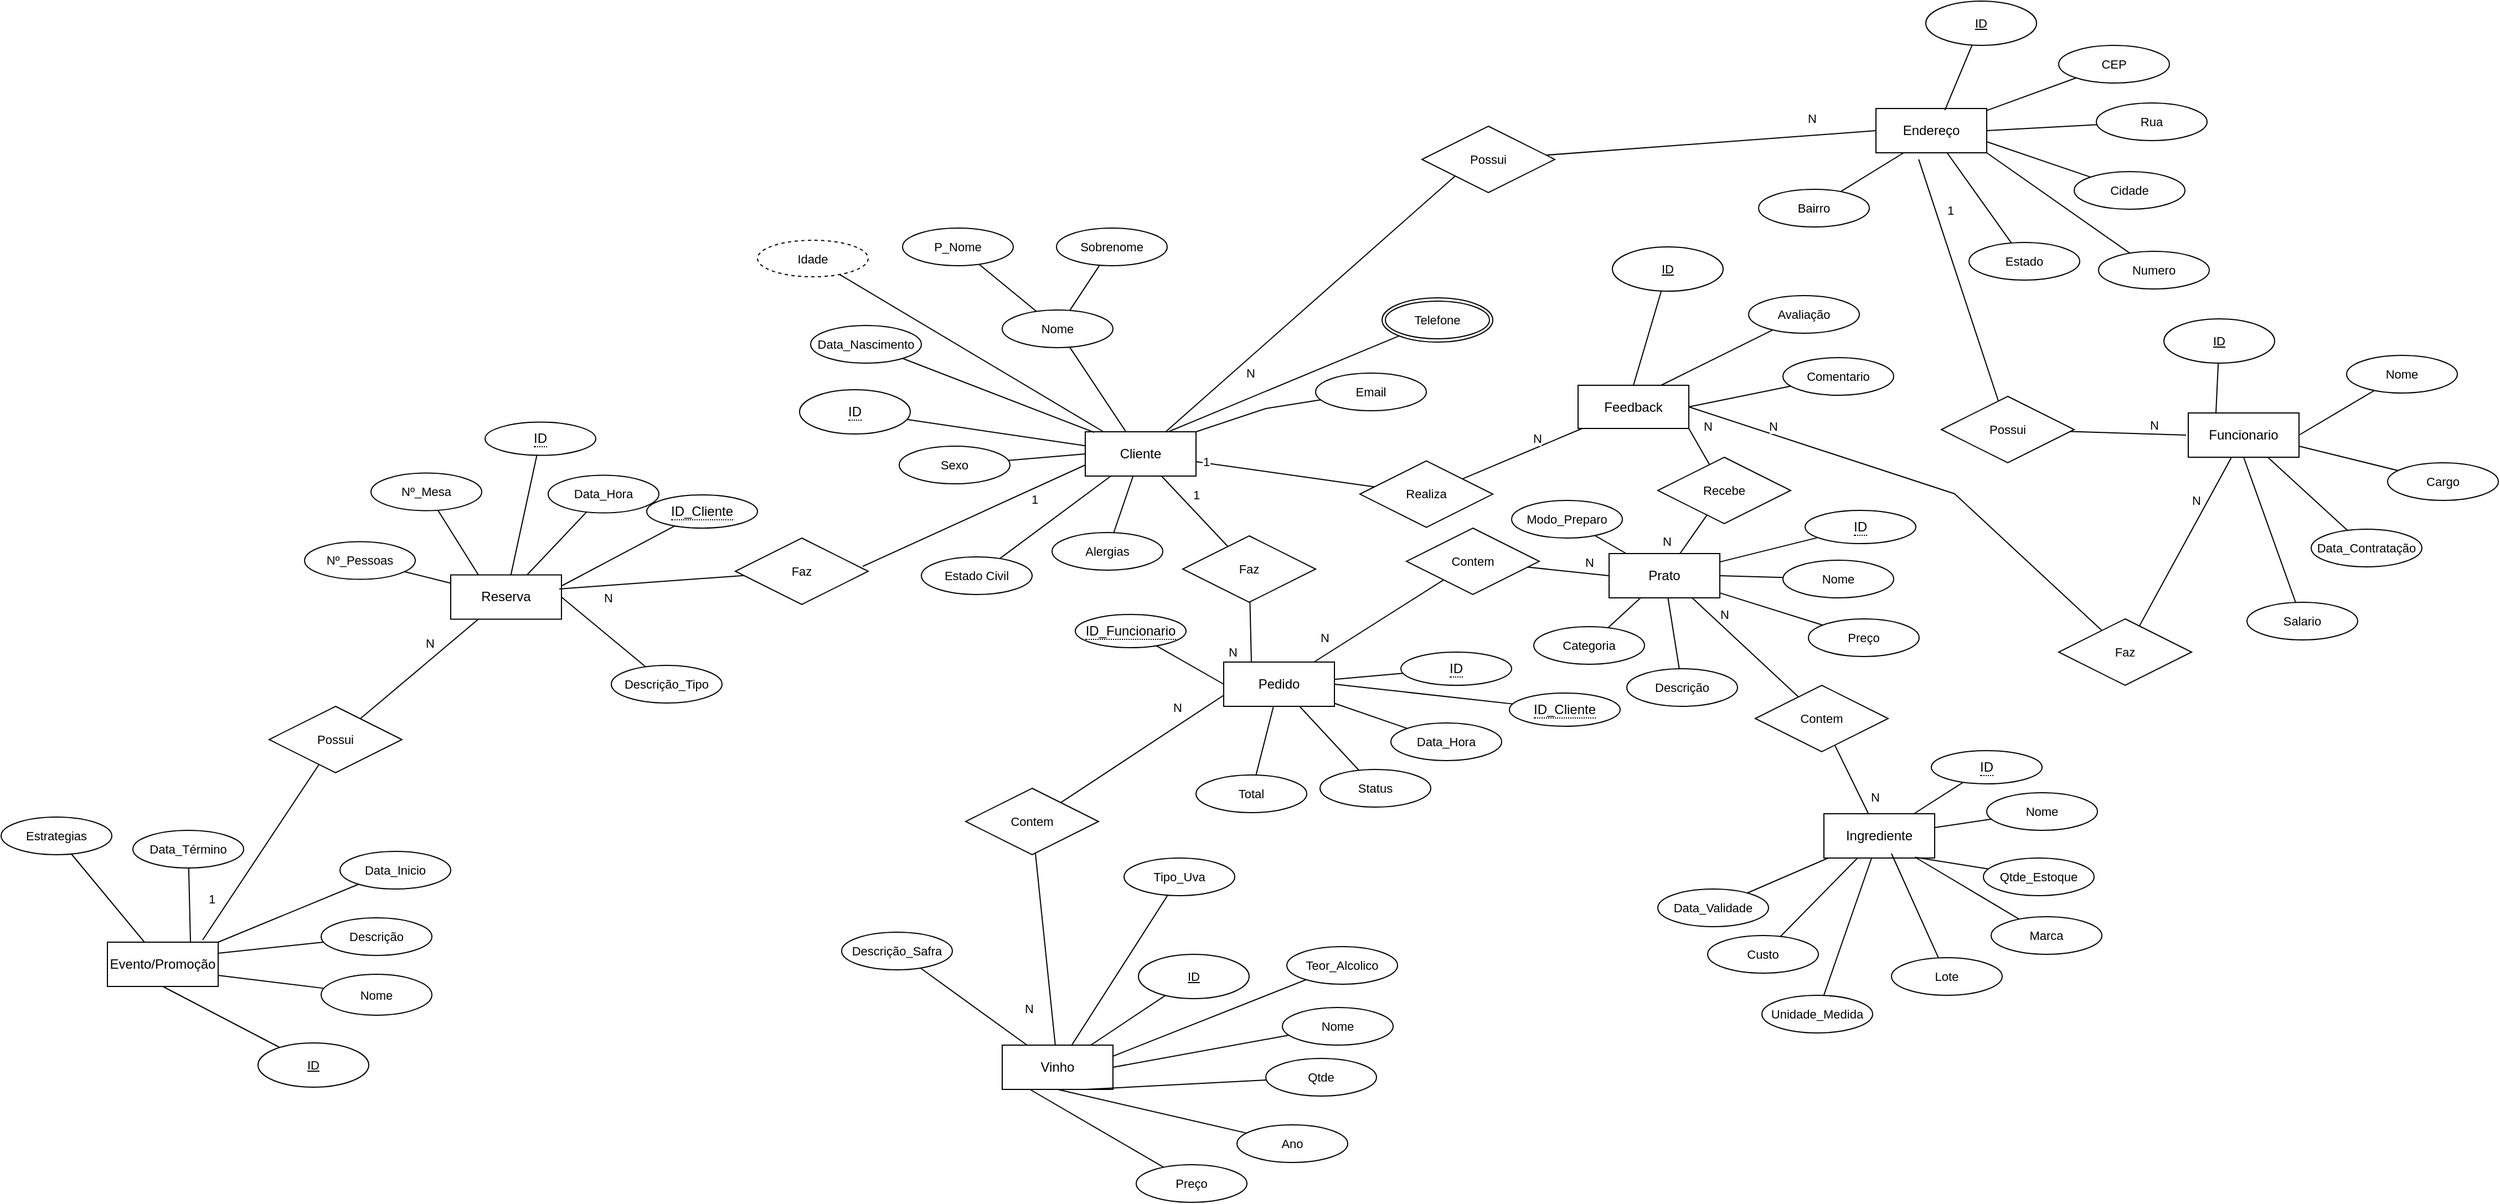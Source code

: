 <mxfile version="22.0.2" type="device">
  <diagram name="Página-1" id="hJ_6MTx_ZxOgGoYHhQIw">
    <mxGraphModel dx="4192" dy="2596" grid="0" gridSize="10" guides="1" tooltips="1" connect="1" arrows="1" fold="1" page="0" pageScale="1" pageWidth="827" pageHeight="1169" math="0" shadow="0">
      <root>
        <mxCell id="0" />
        <mxCell id="1" parent="0" />
        <mxCell id="CQtk0FCmc9RQtcjFApg4-64" style="edgeStyle=none;shape=connector;rounded=0;orthogonalLoop=1;jettySize=auto;html=1;labelBackgroundColor=default;strokeColor=default;align=center;verticalAlign=middle;fontFamily=Helvetica;fontSize=11;fontColor=default;endArrow=none;endFill=0;" edge="1" parent="1" source="CQtk0FCmc9RQtcjFApg4-2" target="CQtk0FCmc9RQtcjFApg4-63">
          <mxGeometry relative="1" as="geometry" />
        </mxCell>
        <mxCell id="CQtk0FCmc9RQtcjFApg4-68" value="1" style="edgeLabel;html=1;align=center;verticalAlign=middle;resizable=0;points=[];fontSize=11;fontFamily=Helvetica;fontColor=default;" vertex="1" connectable="0" parent="CQtk0FCmc9RQtcjFApg4-64">
          <mxGeometry x="-0.383" y="-3" relative="1" as="geometry">
            <mxPoint x="15" y="-5" as="offset" />
          </mxGeometry>
        </mxCell>
        <mxCell id="CQtk0FCmc9RQtcjFApg4-172" style="edgeStyle=none;shape=connector;rounded=0;orthogonalLoop=1;jettySize=auto;html=1;entryX=0;entryY=1;entryDx=0;entryDy=0;labelBackgroundColor=default;strokeColor=default;align=center;verticalAlign=middle;fontFamily=Helvetica;fontSize=11;fontColor=default;endArrow=none;endFill=0;" edge="1" parent="1" source="CQtk0FCmc9RQtcjFApg4-2" target="CQtk0FCmc9RQtcjFApg4-171">
          <mxGeometry relative="1" as="geometry" />
        </mxCell>
        <mxCell id="CQtk0FCmc9RQtcjFApg4-176" value="N" style="edgeLabel;html=1;align=center;verticalAlign=middle;resizable=0;points=[];fontSize=11;fontFamily=Helvetica;fontColor=default;" vertex="1" connectable="0" parent="CQtk0FCmc9RQtcjFApg4-172">
          <mxGeometry x="-0.47" y="-4" relative="1" as="geometry">
            <mxPoint x="4" y="5" as="offset" />
          </mxGeometry>
        </mxCell>
        <mxCell id="CQtk0FCmc9RQtcjFApg4-2" value="Cliente" style="whiteSpace=wrap;html=1;align=center;" vertex="1" parent="1">
          <mxGeometry x="-21" y="-25" width="100" height="40" as="geometry" />
        </mxCell>
        <mxCell id="CQtk0FCmc9RQtcjFApg4-4" style="rounded=0;orthogonalLoop=1;jettySize=auto;html=1;endArrow=none;endFill=0;" edge="1" parent="1" source="CQtk0FCmc9RQtcjFApg4-3" target="CQtk0FCmc9RQtcjFApg4-2">
          <mxGeometry relative="1" as="geometry" />
        </mxCell>
        <mxCell id="CQtk0FCmc9RQtcjFApg4-3" value="&lt;span style=&quot;border-bottom: 1px dotted&quot;&gt;ID&lt;/span&gt;" style="ellipse;whiteSpace=wrap;html=1;align=center;" vertex="1" parent="1">
          <mxGeometry x="-279" y="-63" width="100" height="40" as="geometry" />
        </mxCell>
        <mxCell id="CQtk0FCmc9RQtcjFApg4-6" style="edgeStyle=none;shape=connector;rounded=0;orthogonalLoop=1;jettySize=auto;html=1;labelBackgroundColor=default;strokeColor=default;align=center;verticalAlign=middle;fontFamily=Helvetica;fontSize=11;fontColor=default;endArrow=none;endFill=0;" edge="1" parent="1" source="CQtk0FCmc9RQtcjFApg4-5" target="CQtk0FCmc9RQtcjFApg4-2">
          <mxGeometry relative="1" as="geometry" />
        </mxCell>
        <mxCell id="CQtk0FCmc9RQtcjFApg4-5" value="Nome" style="ellipse;whiteSpace=wrap;html=1;align=center;fontFamily=Helvetica;fontSize=11;fontColor=default;" vertex="1" parent="1">
          <mxGeometry x="-96" y="-135" width="100" height="34" as="geometry" />
        </mxCell>
        <mxCell id="CQtk0FCmc9RQtcjFApg4-11" style="edgeStyle=none;shape=connector;rounded=0;orthogonalLoop=1;jettySize=auto;html=1;labelBackgroundColor=default;strokeColor=default;align=center;verticalAlign=middle;fontFamily=Helvetica;fontSize=11;fontColor=default;endArrow=none;endFill=0;" edge="1" parent="1" source="CQtk0FCmc9RQtcjFApg4-7" target="CQtk0FCmc9RQtcjFApg4-5">
          <mxGeometry relative="1" as="geometry" />
        </mxCell>
        <mxCell id="CQtk0FCmc9RQtcjFApg4-7" value="P_Nome" style="ellipse;whiteSpace=wrap;html=1;align=center;fontFamily=Helvetica;fontSize=11;fontColor=default;" vertex="1" parent="1">
          <mxGeometry x="-186" y="-209" width="100" height="34" as="geometry" />
        </mxCell>
        <mxCell id="CQtk0FCmc9RQtcjFApg4-10" style="edgeStyle=none;shape=connector;rounded=0;orthogonalLoop=1;jettySize=auto;html=1;labelBackgroundColor=default;strokeColor=default;align=center;verticalAlign=middle;fontFamily=Helvetica;fontSize=11;fontColor=default;endArrow=none;endFill=0;" edge="1" parent="1" source="CQtk0FCmc9RQtcjFApg4-8" target="CQtk0FCmc9RQtcjFApg4-5">
          <mxGeometry relative="1" as="geometry" />
        </mxCell>
        <mxCell id="CQtk0FCmc9RQtcjFApg4-8" value="Sobrenome" style="ellipse;whiteSpace=wrap;html=1;align=center;fontFamily=Helvetica;fontSize=11;fontColor=default;" vertex="1" parent="1">
          <mxGeometry x="-47" y="-209" width="100" height="34" as="geometry" />
        </mxCell>
        <mxCell id="CQtk0FCmc9RQtcjFApg4-15" style="edgeStyle=none;shape=connector;rounded=0;orthogonalLoop=1;jettySize=auto;html=1;entryX=0.75;entryY=0;entryDx=0;entryDy=0;labelBackgroundColor=default;strokeColor=default;align=center;verticalAlign=middle;fontFamily=Helvetica;fontSize=11;fontColor=default;endArrow=none;endFill=0;" edge="1" parent="1" source="CQtk0FCmc9RQtcjFApg4-14" target="CQtk0FCmc9RQtcjFApg4-2">
          <mxGeometry relative="1" as="geometry" />
        </mxCell>
        <mxCell id="CQtk0FCmc9RQtcjFApg4-14" value="Telefone" style="ellipse;shape=doubleEllipse;margin=3;whiteSpace=wrap;html=1;align=center;fontFamily=Helvetica;fontSize=11;fontColor=default;" vertex="1" parent="1">
          <mxGeometry x="247" y="-146" width="100" height="40" as="geometry" />
        </mxCell>
        <mxCell id="CQtk0FCmc9RQtcjFApg4-17" style="edgeStyle=none;shape=connector;rounded=0;orthogonalLoop=1;jettySize=auto;html=1;entryX=1;entryY=0;entryDx=0;entryDy=0;labelBackgroundColor=default;strokeColor=default;align=center;verticalAlign=middle;fontFamily=Helvetica;fontSize=11;fontColor=default;endArrow=none;endFill=0;" edge="1" parent="1" source="CQtk0FCmc9RQtcjFApg4-16" target="CQtk0FCmc9RQtcjFApg4-2">
          <mxGeometry relative="1" as="geometry">
            <Array as="points">
              <mxPoint x="142" y="-46" />
            </Array>
          </mxGeometry>
        </mxCell>
        <mxCell id="CQtk0FCmc9RQtcjFApg4-16" value="Email" style="ellipse;whiteSpace=wrap;html=1;align=center;fontFamily=Helvetica;fontSize=11;fontColor=default;" vertex="1" parent="1">
          <mxGeometry x="187" y="-78" width="100" height="34" as="geometry" />
        </mxCell>
        <mxCell id="CQtk0FCmc9RQtcjFApg4-19" style="edgeStyle=none;shape=connector;rounded=0;orthogonalLoop=1;jettySize=auto;html=1;entryX=0.08;entryY=0.013;entryDx=0;entryDy=0;labelBackgroundColor=default;strokeColor=default;align=center;verticalAlign=middle;fontFamily=Helvetica;fontSize=11;fontColor=default;endArrow=none;endFill=0;entryPerimeter=0;" edge="1" parent="1" source="CQtk0FCmc9RQtcjFApg4-18" target="CQtk0FCmc9RQtcjFApg4-2">
          <mxGeometry relative="1" as="geometry" />
        </mxCell>
        <mxCell id="CQtk0FCmc9RQtcjFApg4-18" value="Data_Nascimento" style="ellipse;whiteSpace=wrap;html=1;align=center;fontFamily=Helvetica;fontSize=11;fontColor=default;" vertex="1" parent="1">
          <mxGeometry x="-269" y="-121" width="100" height="34" as="geometry" />
        </mxCell>
        <mxCell id="CQtk0FCmc9RQtcjFApg4-21" style="edgeStyle=none;shape=connector;rounded=0;orthogonalLoop=1;jettySize=auto;html=1;labelBackgroundColor=default;strokeColor=default;align=center;verticalAlign=middle;fontFamily=Helvetica;fontSize=11;fontColor=default;endArrow=none;endFill=0;" edge="1" parent="1" source="CQtk0FCmc9RQtcjFApg4-20" target="CQtk0FCmc9RQtcjFApg4-2">
          <mxGeometry relative="1" as="geometry" />
        </mxCell>
        <mxCell id="CQtk0FCmc9RQtcjFApg4-20" value="Idade" style="ellipse;whiteSpace=wrap;html=1;align=center;dashed=1;fontFamily=Helvetica;fontSize=11;fontColor=default;" vertex="1" parent="1">
          <mxGeometry x="-317" y="-198" width="100" height="33" as="geometry" />
        </mxCell>
        <mxCell id="CQtk0FCmc9RQtcjFApg4-25" style="edgeStyle=none;shape=connector;rounded=0;orthogonalLoop=1;jettySize=auto;html=1;entryX=0;entryY=0.5;entryDx=0;entryDy=0;labelBackgroundColor=default;strokeColor=default;align=center;verticalAlign=middle;fontFamily=Helvetica;fontSize=11;fontColor=default;endArrow=none;endFill=0;" edge="1" parent="1" source="CQtk0FCmc9RQtcjFApg4-22" target="CQtk0FCmc9RQtcjFApg4-2">
          <mxGeometry relative="1" as="geometry" />
        </mxCell>
        <mxCell id="CQtk0FCmc9RQtcjFApg4-22" value="Sexo" style="ellipse;whiteSpace=wrap;html=1;align=center;fontFamily=Helvetica;fontSize=11;fontColor=default;" vertex="1" parent="1">
          <mxGeometry x="-189" y="-12" width="100" height="34" as="geometry" />
        </mxCell>
        <mxCell id="CQtk0FCmc9RQtcjFApg4-24" style="edgeStyle=none;shape=connector;rounded=0;orthogonalLoop=1;jettySize=auto;html=1;labelBackgroundColor=default;strokeColor=default;align=center;verticalAlign=middle;fontFamily=Helvetica;fontSize=11;fontColor=default;endArrow=none;endFill=0;" edge="1" parent="1" source="CQtk0FCmc9RQtcjFApg4-23" target="CQtk0FCmc9RQtcjFApg4-2">
          <mxGeometry relative="1" as="geometry" />
        </mxCell>
        <mxCell id="CQtk0FCmc9RQtcjFApg4-23" value="Estado Civil" style="ellipse;whiteSpace=wrap;html=1;align=center;fontFamily=Helvetica;fontSize=11;fontColor=default;" vertex="1" parent="1">
          <mxGeometry x="-169" y="88" width="100" height="34" as="geometry" />
        </mxCell>
        <mxCell id="CQtk0FCmc9RQtcjFApg4-27" style="edgeStyle=none;shape=connector;rounded=0;orthogonalLoop=1;jettySize=auto;html=1;labelBackgroundColor=default;strokeColor=default;align=center;verticalAlign=middle;fontFamily=Helvetica;fontSize=11;fontColor=default;endArrow=none;endFill=0;" edge="1" parent="1" source="CQtk0FCmc9RQtcjFApg4-26" target="CQtk0FCmc9RQtcjFApg4-2">
          <mxGeometry relative="1" as="geometry" />
        </mxCell>
        <mxCell id="CQtk0FCmc9RQtcjFApg4-26" value="Alergias" style="ellipse;whiteSpace=wrap;html=1;align=center;fontFamily=Helvetica;fontSize=11;fontColor=default;" vertex="1" parent="1">
          <mxGeometry x="-51" y="66" width="100" height="34" as="geometry" />
        </mxCell>
        <mxCell id="CQtk0FCmc9RQtcjFApg4-28" value="Reserva" style="whiteSpace=wrap;html=1;align=center;" vertex="1" parent="1">
          <mxGeometry x="-594" y="104.28" width="100" height="40" as="geometry" />
        </mxCell>
        <mxCell id="CQtk0FCmc9RQtcjFApg4-33" style="edgeStyle=none;shape=connector;rounded=0;orthogonalLoop=1;jettySize=auto;html=1;labelBackgroundColor=default;strokeColor=default;align=center;verticalAlign=middle;fontFamily=Helvetica;fontSize=11;fontColor=default;endArrow=none;endFill=0;" edge="1" parent="1" source="CQtk0FCmc9RQtcjFApg4-29" target="CQtk0FCmc9RQtcjFApg4-28">
          <mxGeometry relative="1" as="geometry" />
        </mxCell>
        <mxCell id="CQtk0FCmc9RQtcjFApg4-29" value="&lt;span style=&quot;border-bottom: 1px dotted&quot;&gt;ID&lt;/span&gt;" style="ellipse;whiteSpace=wrap;html=1;align=center;" vertex="1" parent="1">
          <mxGeometry x="-563" y="-33.72" width="100" height="30" as="geometry" />
        </mxCell>
        <mxCell id="CQtk0FCmc9RQtcjFApg4-34" style="edgeStyle=none;shape=connector;rounded=0;orthogonalLoop=1;jettySize=auto;html=1;labelBackgroundColor=default;strokeColor=default;align=center;verticalAlign=middle;fontFamily=Helvetica;fontSize=11;fontColor=default;endArrow=none;endFill=0;" edge="1" parent="1" source="CQtk0FCmc9RQtcjFApg4-31" target="CQtk0FCmc9RQtcjFApg4-28">
          <mxGeometry relative="1" as="geometry">
            <mxPoint x="-443.83" y="50.735" as="sourcePoint" />
          </mxGeometry>
        </mxCell>
        <mxCell id="CQtk0FCmc9RQtcjFApg4-31" value="Data_Hora" style="ellipse;whiteSpace=wrap;html=1;align=center;fontFamily=Helvetica;fontSize=11;fontColor=default;" vertex="1" parent="1">
          <mxGeometry x="-506" y="14.28" width="100" height="34" as="geometry" />
        </mxCell>
        <mxCell id="CQtk0FCmc9RQtcjFApg4-36" style="edgeStyle=none;shape=connector;rounded=0;orthogonalLoop=1;jettySize=auto;html=1;entryX=0.25;entryY=0;entryDx=0;entryDy=0;labelBackgroundColor=default;strokeColor=default;align=center;verticalAlign=middle;fontFamily=Helvetica;fontSize=11;fontColor=default;endArrow=none;endFill=0;" edge="1" parent="1" source="CQtk0FCmc9RQtcjFApg4-35" target="CQtk0FCmc9RQtcjFApg4-28">
          <mxGeometry relative="1" as="geometry" />
        </mxCell>
        <mxCell id="CQtk0FCmc9RQtcjFApg4-35" value="Nº_Mesa" style="ellipse;whiteSpace=wrap;html=1;align=center;fontFamily=Helvetica;fontSize=11;fontColor=default;" vertex="1" parent="1">
          <mxGeometry x="-666" y="12.28" width="100" height="34" as="geometry" />
        </mxCell>
        <mxCell id="CQtk0FCmc9RQtcjFApg4-38" style="edgeStyle=none;shape=connector;rounded=0;orthogonalLoop=1;jettySize=auto;html=1;labelBackgroundColor=default;strokeColor=default;align=center;verticalAlign=middle;fontFamily=Helvetica;fontSize=11;fontColor=default;endArrow=none;endFill=0;" edge="1" parent="1" source="CQtk0FCmc9RQtcjFApg4-37" target="CQtk0FCmc9RQtcjFApg4-28">
          <mxGeometry relative="1" as="geometry" />
        </mxCell>
        <mxCell id="CQtk0FCmc9RQtcjFApg4-37" value="Nº_Pessoas" style="ellipse;whiteSpace=wrap;html=1;align=center;fontFamily=Helvetica;fontSize=11;fontColor=default;" vertex="1" parent="1">
          <mxGeometry x="-726" y="74.28" width="100" height="34" as="geometry" />
        </mxCell>
        <mxCell id="CQtk0FCmc9RQtcjFApg4-40" style="edgeStyle=none;shape=connector;rounded=0;orthogonalLoop=1;jettySize=auto;html=1;entryX=1;entryY=0.25;entryDx=0;entryDy=0;labelBackgroundColor=default;strokeColor=default;align=center;verticalAlign=middle;fontFamily=Helvetica;fontSize=11;fontColor=default;endArrow=none;endFill=0;" edge="1" parent="1" source="CQtk0FCmc9RQtcjFApg4-39" target="CQtk0FCmc9RQtcjFApg4-28">
          <mxGeometry relative="1" as="geometry" />
        </mxCell>
        <mxCell id="CQtk0FCmc9RQtcjFApg4-39" value="&lt;span style=&quot;border-bottom: 1px dotted&quot;&gt;ID_Cliente&lt;/span&gt;" style="ellipse;whiteSpace=wrap;html=1;align=center;" vertex="1" parent="1">
          <mxGeometry x="-417" y="32" width="100" height="30" as="geometry" />
        </mxCell>
        <mxCell id="CQtk0FCmc9RQtcjFApg4-42" style="edgeStyle=none;shape=connector;rounded=0;orthogonalLoop=1;jettySize=auto;html=1;entryX=1;entryY=0.5;entryDx=0;entryDy=0;labelBackgroundColor=default;strokeColor=default;align=center;verticalAlign=middle;fontFamily=Helvetica;fontSize=11;fontColor=default;endArrow=none;endFill=0;" edge="1" parent="1" source="CQtk0FCmc9RQtcjFApg4-41" target="CQtk0FCmc9RQtcjFApg4-28">
          <mxGeometry relative="1" as="geometry" />
        </mxCell>
        <mxCell id="CQtk0FCmc9RQtcjFApg4-41" value="Descrição_Tipo" style="ellipse;whiteSpace=wrap;html=1;align=center;fontFamily=Helvetica;fontSize=11;fontColor=default;" vertex="1" parent="1">
          <mxGeometry x="-449" y="186" width="100" height="34" as="geometry" />
        </mxCell>
        <mxCell id="CQtk0FCmc9RQtcjFApg4-44" style="edgeStyle=none;shape=connector;rounded=0;orthogonalLoop=1;jettySize=auto;html=1;labelBackgroundColor=default;strokeColor=default;align=center;verticalAlign=middle;fontFamily=Helvetica;fontSize=11;fontColor=default;endArrow=none;endFill=0;" edge="1" parent="1" source="CQtk0FCmc9RQtcjFApg4-43">
          <mxGeometry relative="1" as="geometry">
            <mxPoint x="-496" y="117" as="targetPoint" />
          </mxGeometry>
        </mxCell>
        <mxCell id="CQtk0FCmc9RQtcjFApg4-43" value="Faz" style="shape=rhombus;perimeter=rhombusPerimeter;whiteSpace=wrap;html=1;align=center;fontFamily=Helvetica;fontSize=11;fontColor=default;" vertex="1" parent="1">
          <mxGeometry x="-337" y="71" width="120" height="60" as="geometry" />
        </mxCell>
        <mxCell id="CQtk0FCmc9RQtcjFApg4-48" style="edgeStyle=none;shape=connector;rounded=0;orthogonalLoop=1;jettySize=auto;html=1;entryX=0;entryY=0.75;entryDx=0;entryDy=0;labelBackgroundColor=default;strokeColor=default;align=center;verticalAlign=middle;fontFamily=Helvetica;fontSize=11;fontColor=default;endArrow=none;endFill=0;exitX=0.958;exitY=0.427;exitDx=0;exitDy=0;exitPerimeter=0;" edge="1" parent="1" source="CQtk0FCmc9RQtcjFApg4-43" target="CQtk0FCmc9RQtcjFApg4-2">
          <mxGeometry relative="1" as="geometry">
            <mxPoint x="302" y="-10" as="sourcePoint" />
            <mxPoint x="422" y="-11" as="targetPoint" />
          </mxGeometry>
        </mxCell>
        <mxCell id="CQtk0FCmc9RQtcjFApg4-49" value="N" style="edgeLabel;html=1;align=center;verticalAlign=middle;resizable=0;points=[];fontSize=11;fontFamily=Helvetica;fontColor=default;" vertex="1" connectable="0" parent="CQtk0FCmc9RQtcjFApg4-48">
          <mxGeometry x="0.546" y="1" relative="1" as="geometry">
            <mxPoint x="-385" y="100" as="offset" />
          </mxGeometry>
        </mxCell>
        <mxCell id="CQtk0FCmc9RQtcjFApg4-191" value="1" style="edgeLabel;html=1;align=center;verticalAlign=middle;resizable=0;points=[];fontSize=11;fontFamily=Helvetica;fontColor=default;" vertex="1" connectable="0" parent="CQtk0FCmc9RQtcjFApg4-48">
          <mxGeometry x="0.489" relative="1" as="geometry">
            <mxPoint x="5" y="7" as="offset" />
          </mxGeometry>
        </mxCell>
        <mxCell id="CQtk0FCmc9RQtcjFApg4-50" value="Pedido" style="whiteSpace=wrap;html=1;align=center;" vertex="1" parent="1">
          <mxGeometry x="104" y="183" width="100" height="40" as="geometry" />
        </mxCell>
        <mxCell id="CQtk0FCmc9RQtcjFApg4-52" style="edgeStyle=none;shape=connector;rounded=0;orthogonalLoop=1;jettySize=auto;html=1;labelBackgroundColor=default;strokeColor=default;align=center;verticalAlign=middle;fontFamily=Helvetica;fontSize=11;fontColor=default;endArrow=none;endFill=0;" edge="1" parent="1" source="CQtk0FCmc9RQtcjFApg4-51" target="CQtk0FCmc9RQtcjFApg4-50">
          <mxGeometry relative="1" as="geometry" />
        </mxCell>
        <mxCell id="CQtk0FCmc9RQtcjFApg4-51" value="&lt;span style=&quot;border-bottom: 1px dotted&quot;&gt;ID&lt;/span&gt;" style="ellipse;whiteSpace=wrap;html=1;align=center;" vertex="1" parent="1">
          <mxGeometry x="264" y="174" width="100" height="30" as="geometry" />
        </mxCell>
        <mxCell id="CQtk0FCmc9RQtcjFApg4-54" style="edgeStyle=none;shape=connector;rounded=0;orthogonalLoop=1;jettySize=auto;html=1;labelBackgroundColor=default;strokeColor=default;align=center;verticalAlign=middle;fontFamily=Helvetica;fontSize=11;fontColor=default;endArrow=none;endFill=0;" edge="1" parent="1" source="CQtk0FCmc9RQtcjFApg4-53" target="CQtk0FCmc9RQtcjFApg4-50">
          <mxGeometry relative="1" as="geometry" />
        </mxCell>
        <mxCell id="CQtk0FCmc9RQtcjFApg4-53" value="Data_Hora" style="ellipse;whiteSpace=wrap;html=1;align=center;fontFamily=Helvetica;fontSize=11;fontColor=default;" vertex="1" parent="1">
          <mxGeometry x="255" y="238" width="100" height="34" as="geometry" />
        </mxCell>
        <mxCell id="CQtk0FCmc9RQtcjFApg4-56" style="edgeStyle=none;shape=connector;rounded=0;orthogonalLoop=1;jettySize=auto;html=1;labelBackgroundColor=default;strokeColor=default;align=center;verticalAlign=middle;fontFamily=Helvetica;fontSize=11;fontColor=default;endArrow=none;endFill=0;" edge="1" parent="1" source="CQtk0FCmc9RQtcjFApg4-55" target="CQtk0FCmc9RQtcjFApg4-50">
          <mxGeometry relative="1" as="geometry" />
        </mxCell>
        <mxCell id="CQtk0FCmc9RQtcjFApg4-55" value="Status" style="ellipse;whiteSpace=wrap;html=1;align=center;fontFamily=Helvetica;fontSize=11;fontColor=default;" vertex="1" parent="1">
          <mxGeometry x="191" y="280" width="100" height="34" as="geometry" />
        </mxCell>
        <mxCell id="CQtk0FCmc9RQtcjFApg4-58" style="edgeStyle=none;shape=connector;rounded=0;orthogonalLoop=1;jettySize=auto;html=1;labelBackgroundColor=default;strokeColor=default;align=center;verticalAlign=middle;fontFamily=Helvetica;fontSize=11;fontColor=default;endArrow=none;endFill=0;" edge="1" parent="1" source="CQtk0FCmc9RQtcjFApg4-57" target="CQtk0FCmc9RQtcjFApg4-50">
          <mxGeometry relative="1" as="geometry" />
        </mxCell>
        <mxCell id="CQtk0FCmc9RQtcjFApg4-57" value="Total" style="ellipse;whiteSpace=wrap;html=1;align=center;fontFamily=Helvetica;fontSize=11;fontColor=default;" vertex="1" parent="1">
          <mxGeometry x="79" y="285" width="100" height="34" as="geometry" />
        </mxCell>
        <mxCell id="CQtk0FCmc9RQtcjFApg4-62" style="edgeStyle=none;shape=connector;rounded=0;orthogonalLoop=1;jettySize=auto;html=1;entryX=0;entryY=0.5;entryDx=0;entryDy=0;labelBackgroundColor=default;strokeColor=default;align=center;verticalAlign=middle;fontFamily=Helvetica;fontSize=11;fontColor=default;endArrow=none;endFill=0;" edge="1" parent="1" source="CQtk0FCmc9RQtcjFApg4-59" target="CQtk0FCmc9RQtcjFApg4-50">
          <mxGeometry relative="1" as="geometry" />
        </mxCell>
        <mxCell id="CQtk0FCmc9RQtcjFApg4-59" value="&lt;span style=&quot;border-bottom: 1px dotted&quot;&gt;ID_Funcionario&lt;/span&gt;" style="ellipse;whiteSpace=wrap;html=1;align=center;" vertex="1" parent="1">
          <mxGeometry x="-30" y="140" width="100" height="30" as="geometry" />
        </mxCell>
        <mxCell id="CQtk0FCmc9RQtcjFApg4-61" style="edgeStyle=none;shape=connector;rounded=0;orthogonalLoop=1;jettySize=auto;html=1;entryX=1;entryY=0.5;entryDx=0;entryDy=0;labelBackgroundColor=default;strokeColor=default;align=center;verticalAlign=middle;fontFamily=Helvetica;fontSize=11;fontColor=default;endArrow=none;endFill=0;" edge="1" parent="1" source="CQtk0FCmc9RQtcjFApg4-60" target="CQtk0FCmc9RQtcjFApg4-50">
          <mxGeometry relative="1" as="geometry" />
        </mxCell>
        <mxCell id="CQtk0FCmc9RQtcjFApg4-60" value="&lt;span style=&quot;border-bottom: 1px dotted&quot;&gt;ID_Cliente&lt;/span&gt;" style="ellipse;whiteSpace=wrap;html=1;align=center;" vertex="1" parent="1">
          <mxGeometry x="362" y="211" width="100" height="30" as="geometry" />
        </mxCell>
        <mxCell id="CQtk0FCmc9RQtcjFApg4-65" style="edgeStyle=none;shape=connector;rounded=0;orthogonalLoop=1;jettySize=auto;html=1;entryX=0.25;entryY=0;entryDx=0;entryDy=0;labelBackgroundColor=default;strokeColor=default;align=center;verticalAlign=middle;fontFamily=Helvetica;fontSize=11;fontColor=default;endArrow=none;endFill=0;" edge="1" parent="1" source="CQtk0FCmc9RQtcjFApg4-63" target="CQtk0FCmc9RQtcjFApg4-50">
          <mxGeometry relative="1" as="geometry" />
        </mxCell>
        <mxCell id="CQtk0FCmc9RQtcjFApg4-67" value="N" style="edgeLabel;html=1;align=center;verticalAlign=middle;resizable=0;points=[];fontSize=11;fontFamily=Helvetica;fontColor=default;" vertex="1" connectable="0" parent="CQtk0FCmc9RQtcjFApg4-65">
          <mxGeometry x="0.512" y="3" relative="1" as="geometry">
            <mxPoint x="-20" y="4" as="offset" />
          </mxGeometry>
        </mxCell>
        <mxCell id="CQtk0FCmc9RQtcjFApg4-84" value="" style="edgeStyle=none;shape=connector;rounded=0;orthogonalLoop=1;jettySize=auto;html=1;labelBackgroundColor=default;strokeColor=default;align=center;verticalAlign=middle;fontFamily=Helvetica;fontSize=11;fontColor=default;endArrow=none;endFill=0;" edge="1" parent="1" source="CQtk0FCmc9RQtcjFApg4-50" target="CQtk0FCmc9RQtcjFApg4-83">
          <mxGeometry relative="1" as="geometry" />
        </mxCell>
        <mxCell id="CQtk0FCmc9RQtcjFApg4-87" value="N" style="edgeLabel;html=1;align=center;verticalAlign=middle;resizable=0;points=[];fontSize=11;fontFamily=Helvetica;fontColor=default;" vertex="1" connectable="0" parent="CQtk0FCmc9RQtcjFApg4-84">
          <mxGeometry x="-0.565" y="2" relative="1" as="geometry">
            <mxPoint x="-15" y="-4" as="offset" />
          </mxGeometry>
        </mxCell>
        <mxCell id="CQtk0FCmc9RQtcjFApg4-63" value="Faz" style="shape=rhombus;perimeter=rhombusPerimeter;whiteSpace=wrap;html=1;align=center;fontFamily=Helvetica;fontSize=11;fontColor=default;" vertex="1" parent="1">
          <mxGeometry x="67" y="69" width="120" height="60" as="geometry" />
        </mxCell>
        <mxCell id="CQtk0FCmc9RQtcjFApg4-70" value="Prato" style="whiteSpace=wrap;html=1;align=center;" vertex="1" parent="1">
          <mxGeometry x="452" y="85" width="100" height="40" as="geometry" />
        </mxCell>
        <mxCell id="CQtk0FCmc9RQtcjFApg4-72" style="edgeStyle=none;shape=connector;rounded=0;orthogonalLoop=1;jettySize=auto;html=1;labelBackgroundColor=default;strokeColor=default;align=center;verticalAlign=middle;fontFamily=Helvetica;fontSize=11;fontColor=default;endArrow=none;endFill=0;" edge="1" parent="1" source="CQtk0FCmc9RQtcjFApg4-71" target="CQtk0FCmc9RQtcjFApg4-70">
          <mxGeometry relative="1" as="geometry" />
        </mxCell>
        <mxCell id="CQtk0FCmc9RQtcjFApg4-71" value="&lt;span style=&quot;border-bottom: 1px dotted&quot;&gt;ID&lt;/span&gt;" style="ellipse;whiteSpace=wrap;html=1;align=center;" vertex="1" parent="1">
          <mxGeometry x="629" y="46" width="100" height="30" as="geometry" />
        </mxCell>
        <mxCell id="CQtk0FCmc9RQtcjFApg4-74" style="edgeStyle=none;shape=connector;rounded=0;orthogonalLoop=1;jettySize=auto;html=1;entryX=1;entryY=0.5;entryDx=0;entryDy=0;labelBackgroundColor=default;strokeColor=default;align=center;verticalAlign=middle;fontFamily=Helvetica;fontSize=11;fontColor=default;endArrow=none;endFill=0;" edge="1" parent="1" source="CQtk0FCmc9RQtcjFApg4-73" target="CQtk0FCmc9RQtcjFApg4-70">
          <mxGeometry relative="1" as="geometry" />
        </mxCell>
        <mxCell id="CQtk0FCmc9RQtcjFApg4-73" value="Nome" style="ellipse;whiteSpace=wrap;html=1;align=center;fontFamily=Helvetica;fontSize=11;fontColor=default;" vertex="1" parent="1">
          <mxGeometry x="609" y="91" width="100" height="34" as="geometry" />
        </mxCell>
        <mxCell id="CQtk0FCmc9RQtcjFApg4-78" style="edgeStyle=none;shape=connector;rounded=0;orthogonalLoop=1;jettySize=auto;html=1;labelBackgroundColor=default;strokeColor=default;align=center;verticalAlign=middle;fontFamily=Helvetica;fontSize=11;fontColor=default;endArrow=none;endFill=0;" edge="1" parent="1" source="CQtk0FCmc9RQtcjFApg4-75" target="CQtk0FCmc9RQtcjFApg4-70">
          <mxGeometry relative="1" as="geometry" />
        </mxCell>
        <mxCell id="CQtk0FCmc9RQtcjFApg4-75" value="Preço" style="ellipse;whiteSpace=wrap;html=1;align=center;fontFamily=Helvetica;fontSize=11;fontColor=default;" vertex="1" parent="1">
          <mxGeometry x="632" y="144" width="100" height="34" as="geometry" />
        </mxCell>
        <mxCell id="CQtk0FCmc9RQtcjFApg4-77" style="edgeStyle=none;shape=connector;rounded=0;orthogonalLoop=1;jettySize=auto;html=1;labelBackgroundColor=default;strokeColor=default;align=center;verticalAlign=middle;fontFamily=Helvetica;fontSize=11;fontColor=default;endArrow=none;endFill=0;" edge="1" parent="1" source="CQtk0FCmc9RQtcjFApg4-76" target="CQtk0FCmc9RQtcjFApg4-70">
          <mxGeometry relative="1" as="geometry" />
        </mxCell>
        <mxCell id="CQtk0FCmc9RQtcjFApg4-76" value="Descrição" style="ellipse;whiteSpace=wrap;html=1;align=center;fontFamily=Helvetica;fontSize=11;fontColor=default;" vertex="1" parent="1">
          <mxGeometry x="468" y="189" width="100" height="34" as="geometry" />
        </mxCell>
        <mxCell id="CQtk0FCmc9RQtcjFApg4-80" style="edgeStyle=none;shape=connector;rounded=0;orthogonalLoop=1;jettySize=auto;html=1;labelBackgroundColor=default;strokeColor=default;align=center;verticalAlign=middle;fontFamily=Helvetica;fontSize=11;fontColor=default;endArrow=none;endFill=0;" edge="1" parent="1" source="CQtk0FCmc9RQtcjFApg4-79" target="CQtk0FCmc9RQtcjFApg4-70">
          <mxGeometry relative="1" as="geometry" />
        </mxCell>
        <mxCell id="CQtk0FCmc9RQtcjFApg4-79" value="Categoria" style="ellipse;whiteSpace=wrap;html=1;align=center;fontFamily=Helvetica;fontSize=11;fontColor=default;" vertex="1" parent="1">
          <mxGeometry x="384" y="151" width="100" height="34" as="geometry" />
        </mxCell>
        <mxCell id="CQtk0FCmc9RQtcjFApg4-82" style="edgeStyle=none;shape=connector;rounded=0;orthogonalLoop=1;jettySize=auto;html=1;labelBackgroundColor=default;strokeColor=default;align=center;verticalAlign=middle;fontFamily=Helvetica;fontSize=11;fontColor=default;endArrow=none;endFill=0;" edge="1" parent="1" source="CQtk0FCmc9RQtcjFApg4-81" target="CQtk0FCmc9RQtcjFApg4-70">
          <mxGeometry relative="1" as="geometry" />
        </mxCell>
        <mxCell id="CQtk0FCmc9RQtcjFApg4-81" value="Modo_Preparo" style="ellipse;whiteSpace=wrap;html=1;align=center;fontFamily=Helvetica;fontSize=11;fontColor=default;" vertex="1" parent="1">
          <mxGeometry x="364" y="37" width="100" height="34" as="geometry" />
        </mxCell>
        <mxCell id="CQtk0FCmc9RQtcjFApg4-85" style="edgeStyle=none;shape=connector;rounded=0;orthogonalLoop=1;jettySize=auto;html=1;entryX=0;entryY=0.5;entryDx=0;entryDy=0;labelBackgroundColor=default;strokeColor=default;align=center;verticalAlign=middle;fontFamily=Helvetica;fontSize=11;fontColor=default;endArrow=none;endFill=0;" edge="1" parent="1" source="CQtk0FCmc9RQtcjFApg4-83" target="CQtk0FCmc9RQtcjFApg4-70">
          <mxGeometry relative="1" as="geometry" />
        </mxCell>
        <mxCell id="CQtk0FCmc9RQtcjFApg4-86" value="N" style="edgeLabel;html=1;align=center;verticalAlign=middle;resizable=0;points=[];fontSize=11;fontFamily=Helvetica;fontColor=default;" vertex="1" connectable="0" parent="CQtk0FCmc9RQtcjFApg4-85">
          <mxGeometry x="0.307" y="-3" relative="1" as="geometry">
            <mxPoint x="7" y="-13" as="offset" />
          </mxGeometry>
        </mxCell>
        <mxCell id="CQtk0FCmc9RQtcjFApg4-83" value="Contem" style="shape=rhombus;perimeter=rhombusPerimeter;whiteSpace=wrap;html=1;align=center;fontFamily=Helvetica;fontSize=11;fontColor=default;" vertex="1" parent="1">
          <mxGeometry x="269" y="62" width="120" height="60" as="geometry" />
        </mxCell>
        <mxCell id="CQtk0FCmc9RQtcjFApg4-88" value="Ingrediente" style="whiteSpace=wrap;html=1;align=center;" vertex="1" parent="1">
          <mxGeometry x="646" y="320" width="100" height="40" as="geometry" />
        </mxCell>
        <mxCell id="CQtk0FCmc9RQtcjFApg4-90" style="edgeStyle=none;shape=connector;rounded=0;orthogonalLoop=1;jettySize=auto;html=1;labelBackgroundColor=default;strokeColor=default;align=center;verticalAlign=middle;fontFamily=Helvetica;fontSize=11;fontColor=default;endArrow=none;endFill=0;" edge="1" parent="1" source="CQtk0FCmc9RQtcjFApg4-89" target="CQtk0FCmc9RQtcjFApg4-88">
          <mxGeometry relative="1" as="geometry" />
        </mxCell>
        <mxCell id="CQtk0FCmc9RQtcjFApg4-89" value="&lt;span style=&quot;border-bottom: 1px dotted&quot;&gt;ID&lt;/span&gt;" style="ellipse;whiteSpace=wrap;html=1;align=center;" vertex="1" parent="1">
          <mxGeometry x="743" y="263" width="100" height="30" as="geometry" />
        </mxCell>
        <mxCell id="CQtk0FCmc9RQtcjFApg4-92" style="edgeStyle=none;shape=connector;rounded=0;orthogonalLoop=1;jettySize=auto;html=1;labelBackgroundColor=default;strokeColor=default;align=center;verticalAlign=middle;fontFamily=Helvetica;fontSize=11;fontColor=default;endArrow=none;endFill=0;" edge="1" parent="1" source="CQtk0FCmc9RQtcjFApg4-91" target="CQtk0FCmc9RQtcjFApg4-88">
          <mxGeometry relative="1" as="geometry" />
        </mxCell>
        <mxCell id="CQtk0FCmc9RQtcjFApg4-91" value="Nome" style="ellipse;whiteSpace=wrap;html=1;align=center;fontFamily=Helvetica;fontSize=11;fontColor=default;" vertex="1" parent="1">
          <mxGeometry x="793" y="301" width="100" height="34" as="geometry" />
        </mxCell>
        <mxCell id="CQtk0FCmc9RQtcjFApg4-93" value="Qtde_Estoque" style="ellipse;whiteSpace=wrap;html=1;align=center;fontFamily=Helvetica;fontSize=11;fontColor=default;" vertex="1" parent="1">
          <mxGeometry x="790" y="360" width="100" height="34" as="geometry" />
        </mxCell>
        <mxCell id="CQtk0FCmc9RQtcjFApg4-94" style="edgeStyle=none;shape=connector;rounded=0;orthogonalLoop=1;jettySize=auto;html=1;entryX=0.82;entryY=0.981;entryDx=0;entryDy=0;entryPerimeter=0;labelBackgroundColor=default;strokeColor=default;align=center;verticalAlign=middle;fontFamily=Helvetica;fontSize=11;fontColor=default;endArrow=none;endFill=0;" edge="1" parent="1" source="CQtk0FCmc9RQtcjFApg4-93" target="CQtk0FCmc9RQtcjFApg4-88">
          <mxGeometry relative="1" as="geometry" />
        </mxCell>
        <mxCell id="CQtk0FCmc9RQtcjFApg4-96" style="edgeStyle=none;shape=connector;rounded=0;orthogonalLoop=1;jettySize=auto;html=1;labelBackgroundColor=default;strokeColor=default;align=center;verticalAlign=middle;fontFamily=Helvetica;fontSize=11;fontColor=default;endArrow=none;endFill=0;" edge="1" parent="1" source="CQtk0FCmc9RQtcjFApg4-95" target="CQtk0FCmc9RQtcjFApg4-88">
          <mxGeometry relative="1" as="geometry" />
        </mxCell>
        <mxCell id="CQtk0FCmc9RQtcjFApg4-95" value="Unidade_Medida" style="ellipse;whiteSpace=wrap;html=1;align=center;fontFamily=Helvetica;fontSize=11;fontColor=default;" vertex="1" parent="1">
          <mxGeometry x="590" y="484" width="100" height="34" as="geometry" />
        </mxCell>
        <mxCell id="CQtk0FCmc9RQtcjFApg4-98" style="edgeStyle=none;shape=connector;rounded=0;orthogonalLoop=1;jettySize=auto;html=1;labelBackgroundColor=default;strokeColor=default;align=center;verticalAlign=middle;fontFamily=Helvetica;fontSize=11;fontColor=default;endArrow=none;endFill=0;" edge="1" parent="1" source="CQtk0FCmc9RQtcjFApg4-97" target="CQtk0FCmc9RQtcjFApg4-88">
          <mxGeometry relative="1" as="geometry" />
        </mxCell>
        <mxCell id="CQtk0FCmc9RQtcjFApg4-97" value="Custo" style="ellipse;whiteSpace=wrap;html=1;align=center;fontFamily=Helvetica;fontSize=11;fontColor=default;" vertex="1" parent="1">
          <mxGeometry x="541" y="430" width="100" height="34" as="geometry" />
        </mxCell>
        <mxCell id="CQtk0FCmc9RQtcjFApg4-100" style="edgeStyle=none;shape=connector;rounded=0;orthogonalLoop=1;jettySize=auto;html=1;labelBackgroundColor=default;strokeColor=default;align=center;verticalAlign=middle;fontFamily=Helvetica;fontSize=11;fontColor=default;endArrow=none;endFill=0;" edge="1" parent="1" source="CQtk0FCmc9RQtcjFApg4-99" target="CQtk0FCmc9RQtcjFApg4-88">
          <mxGeometry relative="1" as="geometry" />
        </mxCell>
        <mxCell id="CQtk0FCmc9RQtcjFApg4-99" value="Data_Validade" style="ellipse;whiteSpace=wrap;html=1;align=center;fontFamily=Helvetica;fontSize=11;fontColor=default;" vertex="1" parent="1">
          <mxGeometry x="496" y="388" width="100" height="34" as="geometry" />
        </mxCell>
        <mxCell id="CQtk0FCmc9RQtcjFApg4-103" style="edgeStyle=none;shape=connector;rounded=0;orthogonalLoop=1;jettySize=auto;html=1;labelBackgroundColor=default;strokeColor=default;align=center;verticalAlign=middle;fontFamily=Helvetica;fontSize=11;fontColor=default;endArrow=none;endFill=0;" edge="1" parent="1" source="CQtk0FCmc9RQtcjFApg4-101" target="CQtk0FCmc9RQtcjFApg4-88">
          <mxGeometry relative="1" as="geometry" />
        </mxCell>
        <mxCell id="CQtk0FCmc9RQtcjFApg4-101" value="Marca" style="ellipse;whiteSpace=wrap;html=1;align=center;fontFamily=Helvetica;fontSize=11;fontColor=default;" vertex="1" parent="1">
          <mxGeometry x="797" y="413" width="100" height="34" as="geometry" />
        </mxCell>
        <mxCell id="CQtk0FCmc9RQtcjFApg4-102" value="Lote" style="ellipse;whiteSpace=wrap;html=1;align=center;fontFamily=Helvetica;fontSize=11;fontColor=default;" vertex="1" parent="1">
          <mxGeometry x="707" y="450" width="100" height="34" as="geometry" />
        </mxCell>
        <mxCell id="CQtk0FCmc9RQtcjFApg4-104" style="edgeStyle=none;shape=connector;rounded=0;orthogonalLoop=1;jettySize=auto;html=1;labelBackgroundColor=default;strokeColor=default;align=center;verticalAlign=middle;fontFamily=Helvetica;fontSize=11;fontColor=default;endArrow=none;endFill=0;" edge="1" parent="1" source="CQtk0FCmc9RQtcjFApg4-102">
          <mxGeometry relative="1" as="geometry">
            <mxPoint x="707" y="356" as="targetPoint" />
          </mxGeometry>
        </mxCell>
        <mxCell id="CQtk0FCmc9RQtcjFApg4-106" style="edgeStyle=none;shape=connector;rounded=0;orthogonalLoop=1;jettySize=auto;html=1;labelBackgroundColor=default;strokeColor=default;align=center;verticalAlign=middle;fontFamily=Helvetica;fontSize=11;fontColor=default;endArrow=none;endFill=0;" edge="1" parent="1" source="CQtk0FCmc9RQtcjFApg4-105" target="CQtk0FCmc9RQtcjFApg4-88">
          <mxGeometry relative="1" as="geometry" />
        </mxCell>
        <mxCell id="CQtk0FCmc9RQtcjFApg4-108" value="N" style="edgeLabel;html=1;align=center;verticalAlign=middle;resizable=0;points=[];fontSize=11;fontFamily=Helvetica;fontColor=default;" vertex="1" connectable="0" parent="CQtk0FCmc9RQtcjFApg4-106">
          <mxGeometry x="0.453" y="-2" relative="1" as="geometry">
            <mxPoint x="16" y="1" as="offset" />
          </mxGeometry>
        </mxCell>
        <mxCell id="CQtk0FCmc9RQtcjFApg4-107" style="edgeStyle=none;shape=connector;rounded=0;orthogonalLoop=1;jettySize=auto;html=1;entryX=0.75;entryY=1;entryDx=0;entryDy=0;labelBackgroundColor=default;strokeColor=default;align=center;verticalAlign=middle;fontFamily=Helvetica;fontSize=11;fontColor=default;endArrow=none;endFill=0;" edge="1" parent="1" source="CQtk0FCmc9RQtcjFApg4-105" target="CQtk0FCmc9RQtcjFApg4-70">
          <mxGeometry relative="1" as="geometry" />
        </mxCell>
        <mxCell id="CQtk0FCmc9RQtcjFApg4-109" value="N" style="edgeLabel;html=1;align=center;verticalAlign=middle;resizable=0;points=[];fontSize=11;fontFamily=Helvetica;fontColor=default;" vertex="1" connectable="0" parent="CQtk0FCmc9RQtcjFApg4-107">
          <mxGeometry x="0.469" y="-1" relative="1" as="geometry">
            <mxPoint x="3" y="-8" as="offset" />
          </mxGeometry>
        </mxCell>
        <mxCell id="CQtk0FCmc9RQtcjFApg4-105" value="Contem" style="shape=rhombus;perimeter=rhombusPerimeter;whiteSpace=wrap;html=1;align=center;fontFamily=Helvetica;fontSize=11;fontColor=default;" vertex="1" parent="1">
          <mxGeometry x="584" y="204" width="120" height="60" as="geometry" />
        </mxCell>
        <mxCell id="CQtk0FCmc9RQtcjFApg4-110" value="Vinho" style="whiteSpace=wrap;html=1;align=center;" vertex="1" parent="1">
          <mxGeometry x="-96" y="529" width="100" height="40" as="geometry" />
        </mxCell>
        <mxCell id="CQtk0FCmc9RQtcjFApg4-114" style="edgeStyle=none;shape=connector;rounded=0;orthogonalLoop=1;jettySize=auto;html=1;labelBackgroundColor=default;strokeColor=default;align=center;verticalAlign=middle;fontFamily=Helvetica;fontSize=11;fontColor=default;endArrow=none;endFill=0;" edge="1" parent="1" source="CQtk0FCmc9RQtcjFApg4-113" target="CQtk0FCmc9RQtcjFApg4-110">
          <mxGeometry relative="1" as="geometry" />
        </mxCell>
        <mxCell id="CQtk0FCmc9RQtcjFApg4-113" value="ID" style="ellipse;whiteSpace=wrap;html=1;align=center;fontStyle=4;fontFamily=Helvetica;fontSize=11;fontColor=default;" vertex="1" parent="1">
          <mxGeometry x="27" y="447" width="100" height="40" as="geometry" />
        </mxCell>
        <mxCell id="CQtk0FCmc9RQtcjFApg4-116" style="edgeStyle=none;shape=connector;rounded=0;orthogonalLoop=1;jettySize=auto;html=1;entryX=1;entryY=0.5;entryDx=0;entryDy=0;labelBackgroundColor=default;strokeColor=default;align=center;verticalAlign=middle;fontFamily=Helvetica;fontSize=11;fontColor=default;endArrow=none;endFill=0;" edge="1" parent="1" source="CQtk0FCmc9RQtcjFApg4-115" target="CQtk0FCmc9RQtcjFApg4-110">
          <mxGeometry relative="1" as="geometry" />
        </mxCell>
        <mxCell id="CQtk0FCmc9RQtcjFApg4-115" value="Nome" style="ellipse;whiteSpace=wrap;html=1;align=center;fontFamily=Helvetica;fontSize=11;fontColor=default;" vertex="1" parent="1">
          <mxGeometry x="157" y="495" width="100" height="34" as="geometry" />
        </mxCell>
        <mxCell id="CQtk0FCmc9RQtcjFApg4-118" value="" style="edgeStyle=none;shape=connector;rounded=0;orthogonalLoop=1;jettySize=auto;html=1;labelBackgroundColor=default;strokeColor=default;align=center;verticalAlign=middle;fontFamily=Helvetica;fontSize=11;fontColor=default;endArrow=none;endFill=0;entryX=0.75;entryY=1;entryDx=0;entryDy=0;" edge="1" parent="1" source="CQtk0FCmc9RQtcjFApg4-117" target="CQtk0FCmc9RQtcjFApg4-110">
          <mxGeometry relative="1" as="geometry" />
        </mxCell>
        <mxCell id="CQtk0FCmc9RQtcjFApg4-117" value="Qtde" style="ellipse;whiteSpace=wrap;html=1;align=center;fontFamily=Helvetica;fontSize=11;fontColor=default;" vertex="1" parent="1">
          <mxGeometry x="142" y="541" width="100" height="34" as="geometry" />
        </mxCell>
        <mxCell id="CQtk0FCmc9RQtcjFApg4-121" style="edgeStyle=none;shape=connector;rounded=0;orthogonalLoop=1;jettySize=auto;html=1;entryX=0.5;entryY=1;entryDx=0;entryDy=0;labelBackgroundColor=default;strokeColor=default;align=center;verticalAlign=middle;fontFamily=Helvetica;fontSize=11;fontColor=default;endArrow=none;endFill=0;" edge="1" parent="1" source="CQtk0FCmc9RQtcjFApg4-119" target="CQtk0FCmc9RQtcjFApg4-110">
          <mxGeometry relative="1" as="geometry" />
        </mxCell>
        <mxCell id="CQtk0FCmc9RQtcjFApg4-119" value="Ano" style="ellipse;whiteSpace=wrap;html=1;align=center;fontFamily=Helvetica;fontSize=11;fontColor=default;" vertex="1" parent="1">
          <mxGeometry x="116" y="601" width="100" height="34" as="geometry" />
        </mxCell>
        <mxCell id="CQtk0FCmc9RQtcjFApg4-123" style="edgeStyle=none;shape=connector;rounded=0;orthogonalLoop=1;jettySize=auto;html=1;labelBackgroundColor=default;strokeColor=default;align=center;verticalAlign=middle;fontFamily=Helvetica;fontSize=11;fontColor=default;endArrow=none;endFill=0;" edge="1" parent="1" source="CQtk0FCmc9RQtcjFApg4-122" target="CQtk0FCmc9RQtcjFApg4-110">
          <mxGeometry relative="1" as="geometry" />
        </mxCell>
        <mxCell id="CQtk0FCmc9RQtcjFApg4-122" value="Tipo_Uva" style="ellipse;whiteSpace=wrap;html=1;align=center;fontFamily=Helvetica;fontSize=11;fontColor=default;" vertex="1" parent="1">
          <mxGeometry x="14" y="360" width="100" height="34" as="geometry" />
        </mxCell>
        <mxCell id="CQtk0FCmc9RQtcjFApg4-125" style="edgeStyle=none;shape=connector;rounded=0;orthogonalLoop=1;jettySize=auto;html=1;labelBackgroundColor=default;strokeColor=default;align=center;verticalAlign=middle;fontFamily=Helvetica;fontSize=11;fontColor=default;endArrow=none;endFill=0;" edge="1" parent="1" source="CQtk0FCmc9RQtcjFApg4-124" target="CQtk0FCmc9RQtcjFApg4-110">
          <mxGeometry relative="1" as="geometry" />
        </mxCell>
        <mxCell id="CQtk0FCmc9RQtcjFApg4-124" value="Descrição_Safra" style="ellipse;whiteSpace=wrap;html=1;align=center;fontFamily=Helvetica;fontSize=11;fontColor=default;" vertex="1" parent="1">
          <mxGeometry x="-241" y="427" width="100" height="34" as="geometry" />
        </mxCell>
        <mxCell id="CQtk0FCmc9RQtcjFApg4-126" style="edgeStyle=none;shape=connector;rounded=0;orthogonalLoop=1;jettySize=auto;html=1;exitX=0.5;exitY=1;exitDx=0;exitDy=0;labelBackgroundColor=default;strokeColor=default;align=center;verticalAlign=middle;fontFamily=Helvetica;fontSize=11;fontColor=default;endArrow=none;endFill=0;" edge="1" parent="1" source="CQtk0FCmc9RQtcjFApg4-119" target="CQtk0FCmc9RQtcjFApg4-119">
          <mxGeometry relative="1" as="geometry" />
        </mxCell>
        <mxCell id="CQtk0FCmc9RQtcjFApg4-128" style="edgeStyle=none;shape=connector;rounded=0;orthogonalLoop=1;jettySize=auto;html=1;entryX=1;entryY=0.25;entryDx=0;entryDy=0;labelBackgroundColor=default;strokeColor=default;align=center;verticalAlign=middle;fontFamily=Helvetica;fontSize=11;fontColor=default;endArrow=none;endFill=0;" edge="1" parent="1" source="CQtk0FCmc9RQtcjFApg4-127" target="CQtk0FCmc9RQtcjFApg4-110">
          <mxGeometry relative="1" as="geometry" />
        </mxCell>
        <mxCell id="CQtk0FCmc9RQtcjFApg4-127" value="Teor_Alcolico" style="ellipse;whiteSpace=wrap;html=1;align=center;fontFamily=Helvetica;fontSize=11;fontColor=default;" vertex="1" parent="1">
          <mxGeometry x="161" y="440" width="100" height="34" as="geometry" />
        </mxCell>
        <mxCell id="CQtk0FCmc9RQtcjFApg4-130" style="edgeStyle=none;shape=connector;rounded=0;orthogonalLoop=1;jettySize=auto;html=1;entryX=0.25;entryY=1;entryDx=0;entryDy=0;labelBackgroundColor=default;strokeColor=default;align=center;verticalAlign=middle;fontFamily=Helvetica;fontSize=11;fontColor=default;endArrow=none;endFill=0;" edge="1" parent="1" source="CQtk0FCmc9RQtcjFApg4-129" target="CQtk0FCmc9RQtcjFApg4-110">
          <mxGeometry relative="1" as="geometry" />
        </mxCell>
        <mxCell id="CQtk0FCmc9RQtcjFApg4-129" value="Preço" style="ellipse;whiteSpace=wrap;html=1;align=center;fontFamily=Helvetica;fontSize=11;fontColor=default;" vertex="1" parent="1">
          <mxGeometry x="25" y="637" width="100" height="34" as="geometry" />
        </mxCell>
        <mxCell id="CQtk0FCmc9RQtcjFApg4-133" style="edgeStyle=none;shape=connector;rounded=0;orthogonalLoop=1;jettySize=auto;html=1;labelBackgroundColor=default;strokeColor=default;align=center;verticalAlign=middle;fontFamily=Helvetica;fontSize=11;fontColor=default;endArrow=none;endFill=0;" edge="1" parent="1" source="CQtk0FCmc9RQtcjFApg4-132" target="CQtk0FCmc9RQtcjFApg4-110">
          <mxGeometry relative="1" as="geometry" />
        </mxCell>
        <mxCell id="CQtk0FCmc9RQtcjFApg4-135" value="N" style="edgeLabel;html=1;align=center;verticalAlign=middle;resizable=0;points=[];fontSize=11;fontFamily=Helvetica;fontColor=default;" vertex="1" connectable="0" parent="CQtk0FCmc9RQtcjFApg4-133">
          <mxGeometry x="0.517" y="-2" relative="1" as="geometry">
            <mxPoint x="-18" y="8" as="offset" />
          </mxGeometry>
        </mxCell>
        <mxCell id="CQtk0FCmc9RQtcjFApg4-134" style="edgeStyle=none;shape=connector;rounded=0;orthogonalLoop=1;jettySize=auto;html=1;entryX=0;entryY=0.75;entryDx=0;entryDy=0;labelBackgroundColor=default;strokeColor=default;align=center;verticalAlign=middle;fontFamily=Helvetica;fontSize=11;fontColor=default;endArrow=none;endFill=0;" edge="1" parent="1" source="CQtk0FCmc9RQtcjFApg4-132" target="CQtk0FCmc9RQtcjFApg4-50">
          <mxGeometry relative="1" as="geometry" />
        </mxCell>
        <mxCell id="CQtk0FCmc9RQtcjFApg4-136" value="N" style="edgeLabel;html=1;align=center;verticalAlign=middle;resizable=0;points=[];fontSize=11;fontFamily=Helvetica;fontColor=default;" vertex="1" connectable="0" parent="CQtk0FCmc9RQtcjFApg4-134">
          <mxGeometry x="0.518" y="-1" relative="1" as="geometry">
            <mxPoint x="-7" y="-14" as="offset" />
          </mxGeometry>
        </mxCell>
        <mxCell id="CQtk0FCmc9RQtcjFApg4-132" value="Contem" style="shape=rhombus;perimeter=rhombusPerimeter;whiteSpace=wrap;html=1;align=center;fontFamily=Helvetica;fontSize=11;fontColor=default;" vertex="1" parent="1">
          <mxGeometry x="-129" y="297" width="120" height="60" as="geometry" />
        </mxCell>
        <mxCell id="CQtk0FCmc9RQtcjFApg4-137" value="Funcionario" style="whiteSpace=wrap;html=1;align=center;" vertex="1" parent="1">
          <mxGeometry x="975" y="-42" width="100" height="40" as="geometry" />
        </mxCell>
        <mxCell id="CQtk0FCmc9RQtcjFApg4-139" style="edgeStyle=none;shape=connector;rounded=0;orthogonalLoop=1;jettySize=auto;html=1;entryX=0.25;entryY=0;entryDx=0;entryDy=0;labelBackgroundColor=default;strokeColor=default;align=center;verticalAlign=middle;fontFamily=Helvetica;fontSize=11;fontColor=default;endArrow=none;endFill=0;" edge="1" parent="1" source="CQtk0FCmc9RQtcjFApg4-138" target="CQtk0FCmc9RQtcjFApg4-137">
          <mxGeometry relative="1" as="geometry" />
        </mxCell>
        <mxCell id="CQtk0FCmc9RQtcjFApg4-138" value="ID" style="ellipse;whiteSpace=wrap;html=1;align=center;fontStyle=4;fontFamily=Helvetica;fontSize=11;fontColor=default;" vertex="1" parent="1">
          <mxGeometry x="953" y="-127" width="100" height="40" as="geometry" />
        </mxCell>
        <mxCell id="CQtk0FCmc9RQtcjFApg4-141" style="edgeStyle=none;shape=connector;rounded=0;orthogonalLoop=1;jettySize=auto;html=1;entryX=1;entryY=0.5;entryDx=0;entryDy=0;labelBackgroundColor=default;strokeColor=default;align=center;verticalAlign=middle;fontFamily=Helvetica;fontSize=11;fontColor=default;endArrow=none;endFill=0;" edge="1" parent="1" source="CQtk0FCmc9RQtcjFApg4-140" target="CQtk0FCmc9RQtcjFApg4-137">
          <mxGeometry relative="1" as="geometry" />
        </mxCell>
        <mxCell id="CQtk0FCmc9RQtcjFApg4-140" value="Nome" style="ellipse;whiteSpace=wrap;html=1;align=center;fontFamily=Helvetica;fontSize=11;fontColor=default;" vertex="1" parent="1">
          <mxGeometry x="1118" y="-94" width="100" height="34" as="geometry" />
        </mxCell>
        <mxCell id="CQtk0FCmc9RQtcjFApg4-143" style="edgeStyle=none;shape=connector;rounded=0;orthogonalLoop=1;jettySize=auto;html=1;entryX=1;entryY=0.75;entryDx=0;entryDy=0;labelBackgroundColor=default;strokeColor=default;align=center;verticalAlign=middle;fontFamily=Helvetica;fontSize=11;fontColor=default;endArrow=none;endFill=0;" edge="1" parent="1" source="CQtk0FCmc9RQtcjFApg4-142" target="CQtk0FCmc9RQtcjFApg4-137">
          <mxGeometry relative="1" as="geometry" />
        </mxCell>
        <mxCell id="CQtk0FCmc9RQtcjFApg4-142" value="Cargo" style="ellipse;whiteSpace=wrap;html=1;align=center;fontFamily=Helvetica;fontSize=11;fontColor=default;" vertex="1" parent="1">
          <mxGeometry x="1155" y="3" width="100" height="34" as="geometry" />
        </mxCell>
        <mxCell id="CQtk0FCmc9RQtcjFApg4-145" style="edgeStyle=none;shape=connector;rounded=0;orthogonalLoop=1;jettySize=auto;html=1;labelBackgroundColor=default;strokeColor=default;align=center;verticalAlign=middle;fontFamily=Helvetica;fontSize=11;fontColor=default;endArrow=none;endFill=0;" edge="1" parent="1" source="CQtk0FCmc9RQtcjFApg4-144" target="CQtk0FCmc9RQtcjFApg4-137">
          <mxGeometry relative="1" as="geometry" />
        </mxCell>
        <mxCell id="CQtk0FCmc9RQtcjFApg4-144" value="Data_Contratação" style="ellipse;whiteSpace=wrap;html=1;align=center;fontFamily=Helvetica;fontSize=11;fontColor=default;" vertex="1" parent="1">
          <mxGeometry x="1086" y="63" width="100" height="34" as="geometry" />
        </mxCell>
        <mxCell id="CQtk0FCmc9RQtcjFApg4-148" style="edgeStyle=none;shape=connector;rounded=0;orthogonalLoop=1;jettySize=auto;html=1;entryX=0.5;entryY=1;entryDx=0;entryDy=0;labelBackgroundColor=default;strokeColor=default;align=center;verticalAlign=middle;fontFamily=Helvetica;fontSize=11;fontColor=default;endArrow=none;endFill=0;" edge="1" parent="1" source="CQtk0FCmc9RQtcjFApg4-146" target="CQtk0FCmc9RQtcjFApg4-137">
          <mxGeometry relative="1" as="geometry" />
        </mxCell>
        <mxCell id="CQtk0FCmc9RQtcjFApg4-146" value="Salario" style="ellipse;whiteSpace=wrap;html=1;align=center;fontFamily=Helvetica;fontSize=11;fontColor=default;" vertex="1" parent="1">
          <mxGeometry x="1028" y="129" width="100" height="34" as="geometry" />
        </mxCell>
        <mxCell id="CQtk0FCmc9RQtcjFApg4-150" value="Endereço" style="whiteSpace=wrap;html=1;align=center;" vertex="1" parent="1">
          <mxGeometry x="693" y="-317" width="100" height="40" as="geometry" />
        </mxCell>
        <mxCell id="CQtk0FCmc9RQtcjFApg4-152" style="edgeStyle=none;shape=connector;rounded=0;orthogonalLoop=1;jettySize=auto;html=1;labelBackgroundColor=default;strokeColor=default;align=center;verticalAlign=middle;fontFamily=Helvetica;fontSize=11;fontColor=default;endArrow=none;endFill=0;entryX=0.622;entryY=0.038;entryDx=0;entryDy=0;entryPerimeter=0;" edge="1" parent="1" source="CQtk0FCmc9RQtcjFApg4-151" target="CQtk0FCmc9RQtcjFApg4-150">
          <mxGeometry relative="1" as="geometry">
            <mxPoint x="734" y="-308" as="targetPoint" />
          </mxGeometry>
        </mxCell>
        <mxCell id="CQtk0FCmc9RQtcjFApg4-151" value="ID" style="ellipse;whiteSpace=wrap;html=1;align=center;fontStyle=4;fontFamily=Helvetica;fontSize=11;fontColor=default;" vertex="1" parent="1">
          <mxGeometry x="738" y="-414" width="100" height="40" as="geometry" />
        </mxCell>
        <mxCell id="CQtk0FCmc9RQtcjFApg4-156" style="edgeStyle=none;shape=connector;rounded=0;orthogonalLoop=1;jettySize=auto;html=1;labelBackgroundColor=default;strokeColor=default;align=center;verticalAlign=middle;fontFamily=Helvetica;fontSize=11;fontColor=default;endArrow=none;endFill=0;" edge="1" parent="1" source="CQtk0FCmc9RQtcjFApg4-153" target="CQtk0FCmc9RQtcjFApg4-150">
          <mxGeometry relative="1" as="geometry" />
        </mxCell>
        <mxCell id="CQtk0FCmc9RQtcjFApg4-153" value="CEP" style="ellipse;whiteSpace=wrap;html=1;align=center;fontFamily=Helvetica;fontSize=11;fontColor=default;" vertex="1" parent="1">
          <mxGeometry x="858" y="-374" width="100" height="34" as="geometry" />
        </mxCell>
        <mxCell id="CQtk0FCmc9RQtcjFApg4-157" style="edgeStyle=none;shape=connector;rounded=0;orthogonalLoop=1;jettySize=auto;html=1;entryX=1;entryY=0.5;entryDx=0;entryDy=0;labelBackgroundColor=default;strokeColor=default;align=center;verticalAlign=middle;fontFamily=Helvetica;fontSize=11;fontColor=default;endArrow=none;endFill=0;" edge="1" parent="1" source="CQtk0FCmc9RQtcjFApg4-154" target="CQtk0FCmc9RQtcjFApg4-150">
          <mxGeometry relative="1" as="geometry" />
        </mxCell>
        <mxCell id="CQtk0FCmc9RQtcjFApg4-154" value="Rua" style="ellipse;whiteSpace=wrap;html=1;align=center;fontFamily=Helvetica;fontSize=11;fontColor=default;" vertex="1" parent="1">
          <mxGeometry x="892" y="-322" width="100" height="34" as="geometry" />
        </mxCell>
        <mxCell id="CQtk0FCmc9RQtcjFApg4-158" style="edgeStyle=none;shape=connector;rounded=0;orthogonalLoop=1;jettySize=auto;html=1;entryX=1;entryY=0.75;entryDx=0;entryDy=0;labelBackgroundColor=default;strokeColor=default;align=center;verticalAlign=middle;fontFamily=Helvetica;fontSize=11;fontColor=default;endArrow=none;endFill=0;" edge="1" parent="1" source="CQtk0FCmc9RQtcjFApg4-155" target="CQtk0FCmc9RQtcjFApg4-150">
          <mxGeometry relative="1" as="geometry" />
        </mxCell>
        <mxCell id="CQtk0FCmc9RQtcjFApg4-155" value="Cidade" style="ellipse;whiteSpace=wrap;html=1;align=center;fontFamily=Helvetica;fontSize=11;fontColor=default;" vertex="1" parent="1">
          <mxGeometry x="872" y="-260" width="100" height="34" as="geometry" />
        </mxCell>
        <mxCell id="CQtk0FCmc9RQtcjFApg4-161" style="edgeStyle=none;shape=connector;rounded=0;orthogonalLoop=1;jettySize=auto;html=1;labelBackgroundColor=default;strokeColor=default;align=center;verticalAlign=middle;fontFamily=Helvetica;fontSize=11;fontColor=default;endArrow=none;endFill=0;" edge="1" parent="1" source="CQtk0FCmc9RQtcjFApg4-159" target="CQtk0FCmc9RQtcjFApg4-150">
          <mxGeometry relative="1" as="geometry" />
        </mxCell>
        <mxCell id="CQtk0FCmc9RQtcjFApg4-159" value="Estado" style="ellipse;whiteSpace=wrap;html=1;align=center;fontFamily=Helvetica;fontSize=11;fontColor=default;" vertex="1" parent="1">
          <mxGeometry x="777" y="-196" width="100" height="34" as="geometry" />
        </mxCell>
        <mxCell id="CQtk0FCmc9RQtcjFApg4-162" style="edgeStyle=none;shape=connector;rounded=0;orthogonalLoop=1;jettySize=auto;html=1;entryX=0.25;entryY=1;entryDx=0;entryDy=0;labelBackgroundColor=default;strokeColor=default;align=center;verticalAlign=middle;fontFamily=Helvetica;fontSize=11;fontColor=default;endArrow=none;endFill=0;" edge="1" parent="1" source="CQtk0FCmc9RQtcjFApg4-160" target="CQtk0FCmc9RQtcjFApg4-150">
          <mxGeometry relative="1" as="geometry" />
        </mxCell>
        <mxCell id="CQtk0FCmc9RQtcjFApg4-160" value="Bairro" style="ellipse;whiteSpace=wrap;html=1;align=center;fontFamily=Helvetica;fontSize=11;fontColor=default;" vertex="1" parent="1">
          <mxGeometry x="587" y="-244" width="100" height="34" as="geometry" />
        </mxCell>
        <mxCell id="CQtk0FCmc9RQtcjFApg4-164" style="edgeStyle=none;shape=connector;rounded=0;orthogonalLoop=1;jettySize=auto;html=1;entryX=1;entryY=1;entryDx=0;entryDy=0;labelBackgroundColor=default;strokeColor=default;align=center;verticalAlign=middle;fontFamily=Helvetica;fontSize=11;fontColor=default;endArrow=none;endFill=0;" edge="1" parent="1" source="CQtk0FCmc9RQtcjFApg4-163" target="CQtk0FCmc9RQtcjFApg4-150">
          <mxGeometry relative="1" as="geometry" />
        </mxCell>
        <mxCell id="CQtk0FCmc9RQtcjFApg4-163" value="Numero" style="ellipse;whiteSpace=wrap;html=1;align=center;fontFamily=Helvetica;fontSize=11;fontColor=default;" vertex="1" parent="1">
          <mxGeometry x="894" y="-188" width="100" height="34" as="geometry" />
        </mxCell>
        <mxCell id="CQtk0FCmc9RQtcjFApg4-167" style="edgeStyle=none;shape=connector;rounded=0;orthogonalLoop=1;jettySize=auto;html=1;labelBackgroundColor=default;strokeColor=default;align=center;verticalAlign=middle;fontFamily=Helvetica;fontSize=11;fontColor=default;endArrow=none;endFill=0;" edge="1" parent="1" source="CQtk0FCmc9RQtcjFApg4-166">
          <mxGeometry relative="1" as="geometry">
            <mxPoint x="973" y="-22" as="targetPoint" />
          </mxGeometry>
        </mxCell>
        <mxCell id="CQtk0FCmc9RQtcjFApg4-170" value="N" style="edgeLabel;html=1;align=center;verticalAlign=middle;resizable=0;points=[];fontSize=11;fontFamily=Helvetica;fontColor=default;" vertex="1" connectable="0" parent="CQtk0FCmc9RQtcjFApg4-167">
          <mxGeometry x="0.413" y="-1" relative="1" as="geometry">
            <mxPoint x="1" y="-9" as="offset" />
          </mxGeometry>
        </mxCell>
        <mxCell id="CQtk0FCmc9RQtcjFApg4-168" style="edgeStyle=none;shape=connector;rounded=0;orthogonalLoop=1;jettySize=auto;html=1;entryX=0.386;entryY=1.149;entryDx=0;entryDy=0;labelBackgroundColor=default;strokeColor=default;align=center;verticalAlign=middle;fontFamily=Helvetica;fontSize=11;fontColor=default;endArrow=none;endFill=0;entryPerimeter=0;" edge="1" parent="1" source="CQtk0FCmc9RQtcjFApg4-166" target="CQtk0FCmc9RQtcjFApg4-150">
          <mxGeometry relative="1" as="geometry" />
        </mxCell>
        <mxCell id="CQtk0FCmc9RQtcjFApg4-169" value="1" style="edgeLabel;html=1;align=center;verticalAlign=middle;resizable=0;points=[];fontSize=11;fontFamily=Helvetica;fontColor=default;" vertex="1" connectable="0" parent="CQtk0FCmc9RQtcjFApg4-168">
          <mxGeometry x="0.478" y="1" relative="1" as="geometry">
            <mxPoint x="10" y="-11" as="offset" />
          </mxGeometry>
        </mxCell>
        <mxCell id="CQtk0FCmc9RQtcjFApg4-166" value="Possui" style="shape=rhombus;perimeter=rhombusPerimeter;whiteSpace=wrap;html=1;align=center;fontFamily=Helvetica;fontSize=11;fontColor=default;" vertex="1" parent="1">
          <mxGeometry x="752" y="-57" width="120" height="60" as="geometry" />
        </mxCell>
        <mxCell id="CQtk0FCmc9RQtcjFApg4-173" style="edgeStyle=none;shape=connector;rounded=0;orthogonalLoop=1;jettySize=auto;html=1;entryX=0;entryY=0.5;entryDx=0;entryDy=0;labelBackgroundColor=default;strokeColor=default;align=center;verticalAlign=middle;fontFamily=Helvetica;fontSize=11;fontColor=default;endArrow=none;endFill=0;" edge="1" parent="1" source="CQtk0FCmc9RQtcjFApg4-171" target="CQtk0FCmc9RQtcjFApg4-150">
          <mxGeometry relative="1" as="geometry" />
        </mxCell>
        <mxCell id="CQtk0FCmc9RQtcjFApg4-175" value="N" style="edgeLabel;html=1;align=center;verticalAlign=middle;resizable=0;points=[];fontSize=11;fontFamily=Helvetica;fontColor=default;" vertex="1" connectable="0" parent="CQtk0FCmc9RQtcjFApg4-173">
          <mxGeometry x="0.536" y="6" relative="1" as="geometry">
            <mxPoint x="11" y="-10" as="offset" />
          </mxGeometry>
        </mxCell>
        <mxCell id="CQtk0FCmc9RQtcjFApg4-171" value="Possui" style="shape=rhombus;perimeter=rhombusPerimeter;whiteSpace=wrap;html=1;align=center;fontFamily=Helvetica;fontSize=11;fontColor=default;" vertex="1" parent="1">
          <mxGeometry x="283" y="-301" width="120" height="60" as="geometry" />
        </mxCell>
        <mxCell id="CQtk0FCmc9RQtcjFApg4-177" value="Feedback" style="whiteSpace=wrap;html=1;align=center;" vertex="1" parent="1">
          <mxGeometry x="424" y="-67" width="100" height="39" as="geometry" />
        </mxCell>
        <mxCell id="CQtk0FCmc9RQtcjFApg4-179" style="edgeStyle=none;shape=connector;rounded=0;orthogonalLoop=1;jettySize=auto;html=1;entryX=0.5;entryY=0;entryDx=0;entryDy=0;labelBackgroundColor=default;strokeColor=default;align=center;verticalAlign=middle;fontFamily=Helvetica;fontSize=11;fontColor=default;endArrow=none;endFill=0;" edge="1" parent="1" source="CQtk0FCmc9RQtcjFApg4-178" target="CQtk0FCmc9RQtcjFApg4-177">
          <mxGeometry relative="1" as="geometry" />
        </mxCell>
        <mxCell id="CQtk0FCmc9RQtcjFApg4-178" value="ID" style="ellipse;whiteSpace=wrap;html=1;align=center;fontStyle=4;fontFamily=Helvetica;fontSize=11;fontColor=default;" vertex="1" parent="1">
          <mxGeometry x="455" y="-192" width="100" height="40" as="geometry" />
        </mxCell>
        <mxCell id="CQtk0FCmc9RQtcjFApg4-181" style="edgeStyle=none;shape=connector;rounded=0;orthogonalLoop=1;jettySize=auto;html=1;entryX=0.75;entryY=0;entryDx=0;entryDy=0;labelBackgroundColor=default;strokeColor=default;align=center;verticalAlign=middle;fontFamily=Helvetica;fontSize=11;fontColor=default;endArrow=none;endFill=0;" edge="1" parent="1" source="CQtk0FCmc9RQtcjFApg4-180" target="CQtk0FCmc9RQtcjFApg4-177">
          <mxGeometry relative="1" as="geometry" />
        </mxCell>
        <mxCell id="CQtk0FCmc9RQtcjFApg4-180" value="Avaliação" style="ellipse;whiteSpace=wrap;html=1;align=center;fontFamily=Helvetica;fontSize=11;fontColor=default;" vertex="1" parent="1">
          <mxGeometry x="578" y="-148" width="100" height="34" as="geometry" />
        </mxCell>
        <mxCell id="CQtk0FCmc9RQtcjFApg4-183" style="edgeStyle=none;shape=connector;rounded=0;orthogonalLoop=1;jettySize=auto;html=1;labelBackgroundColor=default;strokeColor=default;align=center;verticalAlign=middle;fontFamily=Helvetica;fontSize=11;fontColor=default;endArrow=none;endFill=0;entryX=1;entryY=0.5;entryDx=0;entryDy=0;" edge="1" parent="1" source="CQtk0FCmc9RQtcjFApg4-182" target="CQtk0FCmc9RQtcjFApg4-177">
          <mxGeometry relative="1" as="geometry">
            <mxPoint x="651" y="5" as="targetPoint" />
          </mxGeometry>
        </mxCell>
        <mxCell id="CQtk0FCmc9RQtcjFApg4-182" value="Comentario" style="ellipse;whiteSpace=wrap;html=1;align=center;fontFamily=Helvetica;fontSize=11;fontColor=default;" vertex="1" parent="1">
          <mxGeometry x="609" y="-92" width="100" height="34" as="geometry" />
        </mxCell>
        <mxCell id="CQtk0FCmc9RQtcjFApg4-185" style="edgeStyle=none;shape=connector;rounded=0;orthogonalLoop=1;jettySize=auto;html=1;labelBackgroundColor=default;strokeColor=default;align=center;verticalAlign=middle;fontFamily=Helvetica;fontSize=11;fontColor=default;endArrow=none;endFill=0;" edge="1" parent="1" source="CQtk0FCmc9RQtcjFApg4-184" target="CQtk0FCmc9RQtcjFApg4-177">
          <mxGeometry relative="1" as="geometry" />
        </mxCell>
        <mxCell id="CQtk0FCmc9RQtcjFApg4-187" value="N" style="edgeLabel;html=1;align=center;verticalAlign=middle;resizable=0;points=[];fontSize=11;fontFamily=Helvetica;fontColor=default;" vertex="1" connectable="0" parent="CQtk0FCmc9RQtcjFApg4-185">
          <mxGeometry x="0.439" y="-2" relative="1" as="geometry">
            <mxPoint x="-11" y="-6" as="offset" />
          </mxGeometry>
        </mxCell>
        <mxCell id="CQtk0FCmc9RQtcjFApg4-186" style="edgeStyle=none;shape=connector;rounded=0;orthogonalLoop=1;jettySize=auto;html=1;labelBackgroundColor=default;strokeColor=default;align=center;verticalAlign=middle;fontFamily=Helvetica;fontSize=11;fontColor=default;endArrow=none;endFill=0;" edge="1" parent="1" source="CQtk0FCmc9RQtcjFApg4-184" target="CQtk0FCmc9RQtcjFApg4-2">
          <mxGeometry relative="1" as="geometry" />
        </mxCell>
        <mxCell id="CQtk0FCmc9RQtcjFApg4-188" value="1" style="edgeLabel;html=1;align=center;verticalAlign=middle;resizable=0;points=[];fontSize=11;fontFamily=Helvetica;fontColor=default;" vertex="1" connectable="0" parent="CQtk0FCmc9RQtcjFApg4-186">
          <mxGeometry x="0.725" y="-3" relative="1" as="geometry">
            <mxPoint x="-14" as="offset" />
          </mxGeometry>
        </mxCell>
        <mxCell id="CQtk0FCmc9RQtcjFApg4-184" value="Realiza" style="shape=rhombus;perimeter=rhombusPerimeter;whiteSpace=wrap;html=1;align=center;fontFamily=Helvetica;fontSize=11;fontColor=default;" vertex="1" parent="1">
          <mxGeometry x="227" y="1.28" width="120" height="60" as="geometry" />
        </mxCell>
        <mxCell id="CQtk0FCmc9RQtcjFApg4-193" style="edgeStyle=none;shape=connector;rounded=0;orthogonalLoop=1;jettySize=auto;html=1;labelBackgroundColor=default;strokeColor=default;align=center;verticalAlign=middle;fontFamily=Helvetica;fontSize=11;fontColor=default;endArrow=none;endFill=0;" edge="1" parent="1" source="CQtk0FCmc9RQtcjFApg4-192" target="CQtk0FCmc9RQtcjFApg4-70">
          <mxGeometry relative="1" as="geometry" />
        </mxCell>
        <mxCell id="CQtk0FCmc9RQtcjFApg4-196" value="N" style="edgeLabel;html=1;align=center;verticalAlign=middle;resizable=0;points=[];fontSize=11;fontFamily=Helvetica;fontColor=default;" vertex="1" connectable="0" parent="CQtk0FCmc9RQtcjFApg4-193">
          <mxGeometry x="0.384" y="-1" relative="1" as="geometry">
            <mxPoint x="-19" as="offset" />
          </mxGeometry>
        </mxCell>
        <mxCell id="CQtk0FCmc9RQtcjFApg4-194" style="edgeStyle=none;shape=connector;rounded=0;orthogonalLoop=1;jettySize=auto;html=1;entryX=1;entryY=1;entryDx=0;entryDy=0;labelBackgroundColor=default;strokeColor=default;align=center;verticalAlign=middle;fontFamily=Helvetica;fontSize=11;fontColor=default;endArrow=none;endFill=0;" edge="1" parent="1" source="CQtk0FCmc9RQtcjFApg4-192" target="CQtk0FCmc9RQtcjFApg4-177">
          <mxGeometry relative="1" as="geometry" />
        </mxCell>
        <mxCell id="CQtk0FCmc9RQtcjFApg4-195" value="N" style="edgeLabel;html=1;align=center;verticalAlign=middle;resizable=0;points=[];fontSize=11;fontFamily=Helvetica;fontColor=default;" vertex="1" connectable="0" parent="CQtk0FCmc9RQtcjFApg4-194">
          <mxGeometry x="0.502" y="-3" relative="1" as="geometry">
            <mxPoint x="10" y="-9" as="offset" />
          </mxGeometry>
        </mxCell>
        <mxCell id="CQtk0FCmc9RQtcjFApg4-192" value="Recebe" style="shape=rhombus;perimeter=rhombusPerimeter;whiteSpace=wrap;html=1;align=center;fontFamily=Helvetica;fontSize=11;fontColor=default;" vertex="1" parent="1">
          <mxGeometry x="496" y="-2" width="120" height="60" as="geometry" />
        </mxCell>
        <mxCell id="CQtk0FCmc9RQtcjFApg4-198" style="edgeStyle=none;shape=connector;rounded=0;orthogonalLoop=1;jettySize=auto;html=1;labelBackgroundColor=default;strokeColor=default;align=center;verticalAlign=middle;fontFamily=Helvetica;fontSize=11;fontColor=default;endArrow=none;endFill=0;" edge="1" parent="1" source="CQtk0FCmc9RQtcjFApg4-197" target="CQtk0FCmc9RQtcjFApg4-137">
          <mxGeometry relative="1" as="geometry" />
        </mxCell>
        <mxCell id="CQtk0FCmc9RQtcjFApg4-201" value="N" style="edgeLabel;html=1;align=center;verticalAlign=middle;resizable=0;points=[];fontSize=11;fontFamily=Helvetica;fontColor=default;" vertex="1" connectable="0" parent="CQtk0FCmc9RQtcjFApg4-198">
          <mxGeometry x="0.446" y="-3" relative="1" as="geometry">
            <mxPoint x="-12" y="-5" as="offset" />
          </mxGeometry>
        </mxCell>
        <mxCell id="CQtk0FCmc9RQtcjFApg4-199" style="edgeStyle=none;shape=connector;rounded=0;orthogonalLoop=1;jettySize=auto;html=1;entryX=1;entryY=0.5;entryDx=0;entryDy=0;labelBackgroundColor=default;strokeColor=default;align=center;verticalAlign=middle;fontFamily=Helvetica;fontSize=11;fontColor=default;endArrow=none;endFill=0;" edge="1" parent="1" source="CQtk0FCmc9RQtcjFApg4-197" target="CQtk0FCmc9RQtcjFApg4-177">
          <mxGeometry relative="1" as="geometry">
            <Array as="points">
              <mxPoint x="764" y="31" />
            </Array>
          </mxGeometry>
        </mxCell>
        <mxCell id="CQtk0FCmc9RQtcjFApg4-200" value="N" style="edgeLabel;html=1;align=center;verticalAlign=middle;resizable=0;points=[];fontSize=11;fontFamily=Helvetica;fontColor=default;" vertex="1" connectable="0" parent="CQtk0FCmc9RQtcjFApg4-199">
          <mxGeometry x="0.666" y="2" relative="1" as="geometry">
            <mxPoint x="7" y="-7" as="offset" />
          </mxGeometry>
        </mxCell>
        <mxCell id="CQtk0FCmc9RQtcjFApg4-197" value="Faz" style="shape=rhombus;perimeter=rhombusPerimeter;whiteSpace=wrap;html=1;align=center;fontFamily=Helvetica;fontSize=11;fontColor=default;" vertex="1" parent="1">
          <mxGeometry x="858" y="144" width="120" height="60" as="geometry" />
        </mxCell>
        <mxCell id="CQtk0FCmc9RQtcjFApg4-215" value="Evento/Promoção" style="whiteSpace=wrap;html=1;align=center;" vertex="1" parent="1">
          <mxGeometry x="-904" y="436" width="100" height="40" as="geometry" />
        </mxCell>
        <mxCell id="CQtk0FCmc9RQtcjFApg4-216" style="edgeStyle=none;shape=connector;rounded=0;orthogonalLoop=1;jettySize=auto;html=1;entryX=0.5;entryY=1;entryDx=0;entryDy=0;labelBackgroundColor=default;strokeColor=default;align=center;verticalAlign=middle;fontFamily=Helvetica;fontSize=11;fontColor=default;endArrow=none;endFill=0;" edge="1" parent="1" source="CQtk0FCmc9RQtcjFApg4-217" target="CQtk0FCmc9RQtcjFApg4-215">
          <mxGeometry relative="1" as="geometry" />
        </mxCell>
        <mxCell id="CQtk0FCmc9RQtcjFApg4-217" value="ID" style="ellipse;whiteSpace=wrap;html=1;align=center;fontStyle=4;fontFamily=Helvetica;fontSize=11;fontColor=default;" vertex="1" parent="1">
          <mxGeometry x="-768" y="527" width="100" height="40" as="geometry" />
        </mxCell>
        <mxCell id="CQtk0FCmc9RQtcjFApg4-218" style="edgeStyle=none;shape=connector;rounded=0;orthogonalLoop=1;jettySize=auto;html=1;entryX=1;entryY=0.75;entryDx=0;entryDy=0;labelBackgroundColor=default;strokeColor=default;align=center;verticalAlign=middle;fontFamily=Helvetica;fontSize=11;fontColor=default;endArrow=none;endFill=0;" edge="1" parent="1" source="CQtk0FCmc9RQtcjFApg4-219" target="CQtk0FCmc9RQtcjFApg4-215">
          <mxGeometry relative="1" as="geometry" />
        </mxCell>
        <mxCell id="CQtk0FCmc9RQtcjFApg4-219" value="Nome" style="ellipse;whiteSpace=wrap;html=1;align=center;fontFamily=Helvetica;fontSize=11;fontColor=default;" vertex="1" parent="1">
          <mxGeometry x="-711" y="465" width="100" height="37" as="geometry" />
        </mxCell>
        <mxCell id="CQtk0FCmc9RQtcjFApg4-220" style="edgeStyle=none;shape=connector;rounded=0;orthogonalLoop=1;jettySize=auto;html=1;entryX=1;entryY=0.25;entryDx=0;entryDy=0;labelBackgroundColor=default;strokeColor=default;align=center;verticalAlign=middle;fontFamily=Helvetica;fontSize=11;fontColor=default;endArrow=none;endFill=0;" edge="1" parent="1" source="CQtk0FCmc9RQtcjFApg4-221" target="CQtk0FCmc9RQtcjFApg4-215">
          <mxGeometry relative="1" as="geometry" />
        </mxCell>
        <mxCell id="CQtk0FCmc9RQtcjFApg4-221" value="Descrição" style="ellipse;whiteSpace=wrap;html=1;align=center;fontFamily=Helvetica;fontSize=11;fontColor=default;" vertex="1" parent="1">
          <mxGeometry x="-711" y="414" width="100" height="34" as="geometry" />
        </mxCell>
        <mxCell id="CQtk0FCmc9RQtcjFApg4-222" style="edgeStyle=none;shape=connector;rounded=0;orthogonalLoop=1;jettySize=auto;html=1;entryX=1;entryY=0;entryDx=0;entryDy=0;labelBackgroundColor=default;strokeColor=default;align=center;verticalAlign=middle;fontFamily=Helvetica;fontSize=11;fontColor=default;endArrow=none;endFill=0;" edge="1" parent="1" target="CQtk0FCmc9RQtcjFApg4-215">
          <mxGeometry relative="1" as="geometry">
            <mxPoint x="-675.802" y="383.118" as="sourcePoint" />
          </mxGeometry>
        </mxCell>
        <mxCell id="CQtk0FCmc9RQtcjFApg4-223" value="Data_Inicio" style="ellipse;whiteSpace=wrap;html=1;align=center;fontFamily=Helvetica;fontSize=11;fontColor=default;" vertex="1" parent="1">
          <mxGeometry x="-694" y="354" width="100" height="34" as="geometry" />
        </mxCell>
        <mxCell id="CQtk0FCmc9RQtcjFApg4-224" style="edgeStyle=none;shape=connector;rounded=0;orthogonalLoop=1;jettySize=auto;html=1;entryX=0.75;entryY=0;entryDx=0;entryDy=0;labelBackgroundColor=default;strokeColor=default;align=center;verticalAlign=middle;fontFamily=Helvetica;fontSize=11;fontColor=default;endArrow=none;endFill=0;" edge="1" parent="1" source="CQtk0FCmc9RQtcjFApg4-225" target="CQtk0FCmc9RQtcjFApg4-215">
          <mxGeometry relative="1" as="geometry" />
        </mxCell>
        <mxCell id="CQtk0FCmc9RQtcjFApg4-225" value="Data_Término" style="ellipse;whiteSpace=wrap;html=1;align=center;fontFamily=Helvetica;fontSize=11;fontColor=default;" vertex="1" parent="1">
          <mxGeometry x="-881" y="335" width="100" height="34" as="geometry" />
        </mxCell>
        <mxCell id="CQtk0FCmc9RQtcjFApg4-226" style="edgeStyle=none;shape=connector;rounded=0;orthogonalLoop=1;jettySize=auto;html=1;labelBackgroundColor=default;strokeColor=default;align=center;verticalAlign=middle;fontFamily=Helvetica;fontSize=11;fontColor=default;endArrow=none;endFill=0;" edge="1" parent="1" source="CQtk0FCmc9RQtcjFApg4-227" target="CQtk0FCmc9RQtcjFApg4-215">
          <mxGeometry relative="1" as="geometry" />
        </mxCell>
        <mxCell id="CQtk0FCmc9RQtcjFApg4-227" value="Estrategias" style="ellipse;whiteSpace=wrap;html=1;align=center;fontFamily=Helvetica;fontSize=11;fontColor=default;" vertex="1" parent="1">
          <mxGeometry x="-1000" y="323" width="100" height="34" as="geometry" />
        </mxCell>
        <mxCell id="CQtk0FCmc9RQtcjFApg4-229" style="edgeStyle=none;shape=connector;rounded=0;orthogonalLoop=1;jettySize=auto;html=1;entryX=0.25;entryY=1;entryDx=0;entryDy=0;labelBackgroundColor=default;strokeColor=default;align=center;verticalAlign=middle;fontFamily=Helvetica;fontSize=11;fontColor=default;endArrow=none;endFill=0;" edge="1" parent="1" source="CQtk0FCmc9RQtcjFApg4-228" target="CQtk0FCmc9RQtcjFApg4-28">
          <mxGeometry relative="1" as="geometry" />
        </mxCell>
        <mxCell id="CQtk0FCmc9RQtcjFApg4-231" value="N" style="edgeLabel;html=1;align=center;verticalAlign=middle;resizable=0;points=[];fontSize=11;fontFamily=Helvetica;fontColor=default;" vertex="1" connectable="0" parent="CQtk0FCmc9RQtcjFApg4-229">
          <mxGeometry x="0.489" y="2" relative="1" as="geometry">
            <mxPoint x="-16" as="offset" />
          </mxGeometry>
        </mxCell>
        <mxCell id="CQtk0FCmc9RQtcjFApg4-228" value="Possui" style="shape=rhombus;perimeter=rhombusPerimeter;whiteSpace=wrap;html=1;align=center;fontFamily=Helvetica;fontSize=11;fontColor=default;" vertex="1" parent="1">
          <mxGeometry x="-758" y="223" width="120" height="60" as="geometry" />
        </mxCell>
        <mxCell id="CQtk0FCmc9RQtcjFApg4-230" style="edgeStyle=none;shape=connector;rounded=0;orthogonalLoop=1;jettySize=auto;html=1;labelBackgroundColor=default;strokeColor=default;align=center;verticalAlign=middle;fontFamily=Helvetica;fontSize=11;fontColor=default;endArrow=none;endFill=0;" edge="1" parent="1" source="CQtk0FCmc9RQtcjFApg4-228">
          <mxGeometry relative="1" as="geometry">
            <mxPoint x="-818" y="434" as="targetPoint" />
          </mxGeometry>
        </mxCell>
        <mxCell id="CQtk0FCmc9RQtcjFApg4-232" value="1" style="edgeLabel;html=1;align=center;verticalAlign=middle;resizable=0;points=[];fontSize=11;fontFamily=Helvetica;fontColor=default;" vertex="1" connectable="0" parent="CQtk0FCmc9RQtcjFApg4-230">
          <mxGeometry x="0.645" y="2" relative="1" as="geometry">
            <mxPoint x="-13" y="-10" as="offset" />
          </mxGeometry>
        </mxCell>
      </root>
    </mxGraphModel>
  </diagram>
</mxfile>
